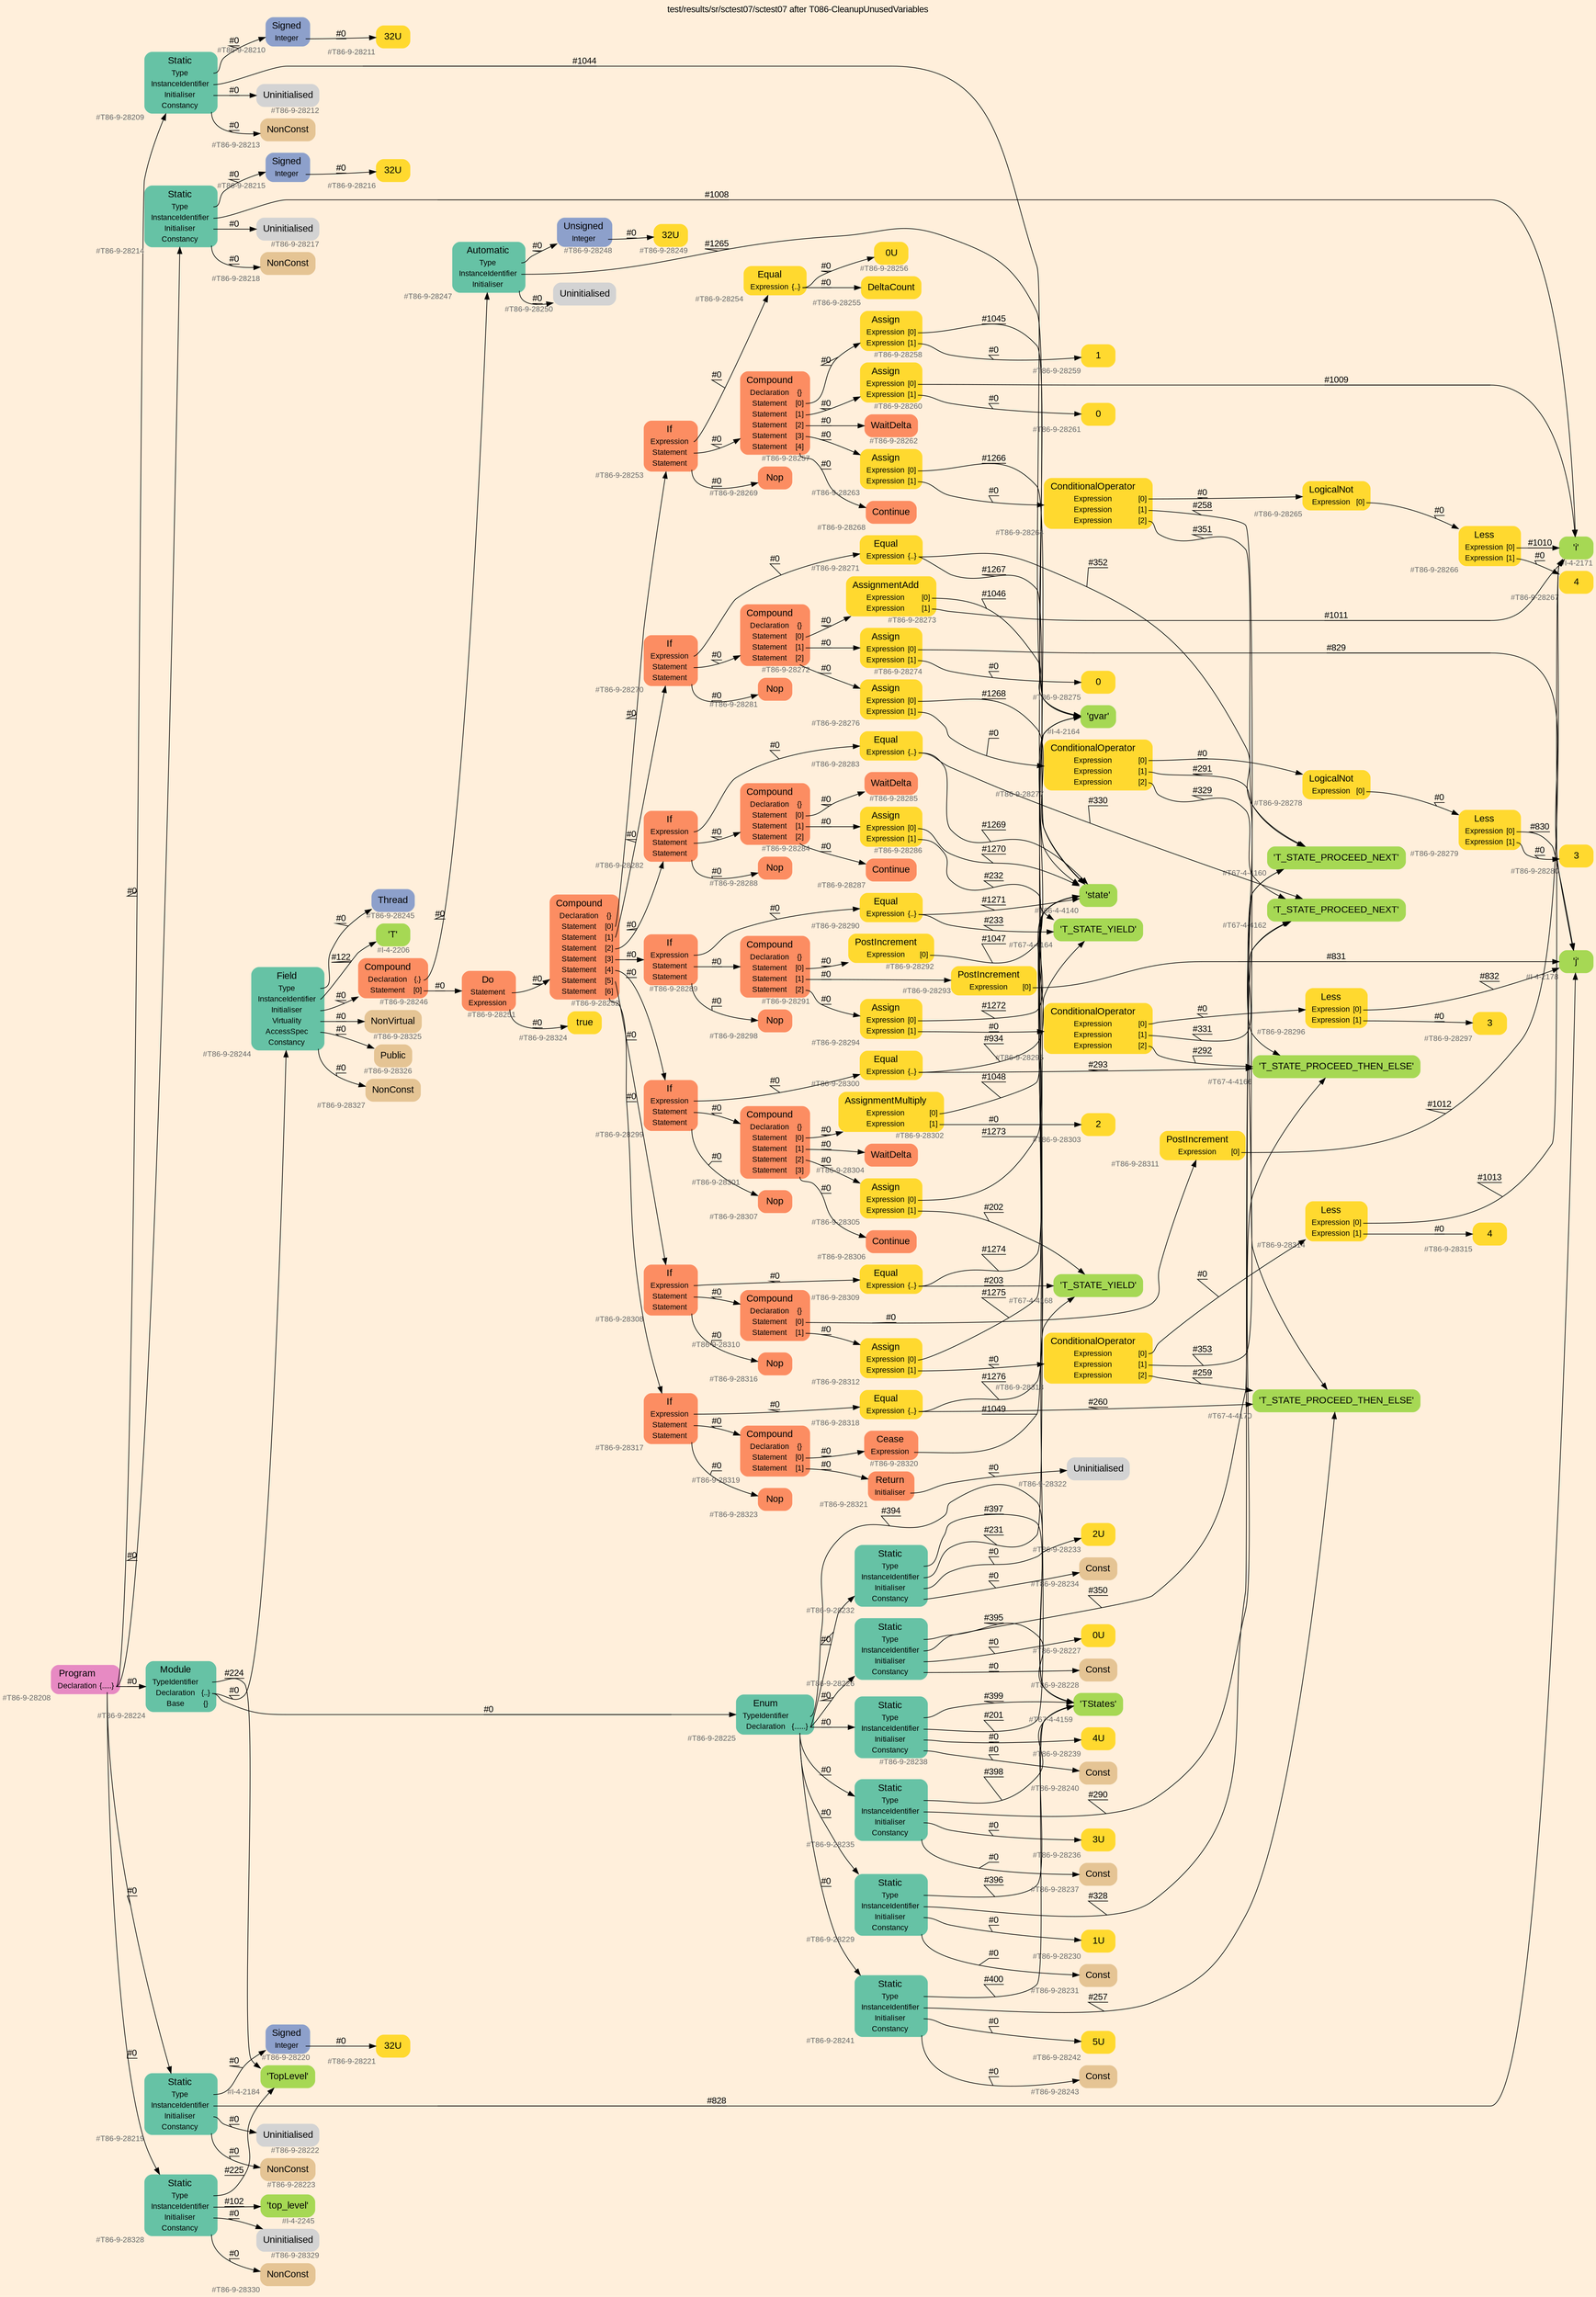 digraph "test/results/sr/sctest07/sctest07 after T086-CleanupUnusedVariables" {
label = "test/results/sr/sctest07/sctest07 after T086-CleanupUnusedVariables"
labelloc = t
graph [
    rankdir = "LR"
    ranksep = 0.3
    bgcolor = antiquewhite1
    color = black
    fontcolor = black
    fontname = "Arial"
];
node [
    fontname = "Arial"
];
edge [
    fontname = "Arial"
];

// -------------------- node figure --------------------
// -------- block #T86-9-28208 ----------
"#T86-9-28208" [
    fillcolor = "/set28/4"
    xlabel = "#T86-9-28208"
    fontsize = "12"
    fontcolor = grey40
    shape = "plaintext"
    label = <<TABLE BORDER="0" CELLBORDER="0" CELLSPACING="0">
     <TR><TD><FONT COLOR="black" POINT-SIZE="15">Program</FONT></TD></TR>
     <TR><TD><FONT COLOR="black" POINT-SIZE="12">Declaration</FONT></TD><TD PORT="port0"><FONT COLOR="black" POINT-SIZE="12">{.....}</FONT></TD></TR>
    </TABLE>>
    style = "rounded,filled"
];

// -------- block #T86-9-28209 ----------
"#T86-9-28209" [
    fillcolor = "/set28/1"
    xlabel = "#T86-9-28209"
    fontsize = "12"
    fontcolor = grey40
    shape = "plaintext"
    label = <<TABLE BORDER="0" CELLBORDER="0" CELLSPACING="0">
     <TR><TD><FONT COLOR="black" POINT-SIZE="15">Static</FONT></TD></TR>
     <TR><TD><FONT COLOR="black" POINT-SIZE="12">Type</FONT></TD><TD PORT="port0"></TD></TR>
     <TR><TD><FONT COLOR="black" POINT-SIZE="12">InstanceIdentifier</FONT></TD><TD PORT="port1"></TD></TR>
     <TR><TD><FONT COLOR="black" POINT-SIZE="12">Initialiser</FONT></TD><TD PORT="port2"></TD></TR>
     <TR><TD><FONT COLOR="black" POINT-SIZE="12">Constancy</FONT></TD><TD PORT="port3"></TD></TR>
    </TABLE>>
    style = "rounded,filled"
];

// -------- block #T86-9-28210 ----------
"#T86-9-28210" [
    fillcolor = "/set28/3"
    xlabel = "#T86-9-28210"
    fontsize = "12"
    fontcolor = grey40
    shape = "plaintext"
    label = <<TABLE BORDER="0" CELLBORDER="0" CELLSPACING="0">
     <TR><TD><FONT COLOR="black" POINT-SIZE="15">Signed</FONT></TD></TR>
     <TR><TD><FONT COLOR="black" POINT-SIZE="12">Integer</FONT></TD><TD PORT="port0"></TD></TR>
    </TABLE>>
    style = "rounded,filled"
];

// -------- block #T86-9-28211 ----------
"#T86-9-28211" [
    fillcolor = "/set28/6"
    xlabel = "#T86-9-28211"
    fontsize = "12"
    fontcolor = grey40
    shape = "plaintext"
    label = <<TABLE BORDER="0" CELLBORDER="0" CELLSPACING="0">
     <TR><TD><FONT COLOR="black" POINT-SIZE="15">32U</FONT></TD></TR>
    </TABLE>>
    style = "rounded,filled"
];

// -------- block #I-4-2164 ----------
"#I-4-2164" [
    fillcolor = "/set28/5"
    xlabel = "#I-4-2164"
    fontsize = "12"
    fontcolor = grey40
    shape = "plaintext"
    label = <<TABLE BORDER="0" CELLBORDER="0" CELLSPACING="0">
     <TR><TD><FONT COLOR="black" POINT-SIZE="15">'gvar'</FONT></TD></TR>
    </TABLE>>
    style = "rounded,filled"
];

// -------- block #T86-9-28212 ----------
"#T86-9-28212" [
    xlabel = "#T86-9-28212"
    fontsize = "12"
    fontcolor = grey40
    shape = "plaintext"
    label = <<TABLE BORDER="0" CELLBORDER="0" CELLSPACING="0">
     <TR><TD><FONT COLOR="black" POINT-SIZE="15">Uninitialised</FONT></TD></TR>
    </TABLE>>
    style = "rounded,filled"
];

// -------- block #T86-9-28213 ----------
"#T86-9-28213" [
    fillcolor = "/set28/7"
    xlabel = "#T86-9-28213"
    fontsize = "12"
    fontcolor = grey40
    shape = "plaintext"
    label = <<TABLE BORDER="0" CELLBORDER="0" CELLSPACING="0">
     <TR><TD><FONT COLOR="black" POINT-SIZE="15">NonConst</FONT></TD></TR>
    </TABLE>>
    style = "rounded,filled"
];

// -------- block #T86-9-28214 ----------
"#T86-9-28214" [
    fillcolor = "/set28/1"
    xlabel = "#T86-9-28214"
    fontsize = "12"
    fontcolor = grey40
    shape = "plaintext"
    label = <<TABLE BORDER="0" CELLBORDER="0" CELLSPACING="0">
     <TR><TD><FONT COLOR="black" POINT-SIZE="15">Static</FONT></TD></TR>
     <TR><TD><FONT COLOR="black" POINT-SIZE="12">Type</FONT></TD><TD PORT="port0"></TD></TR>
     <TR><TD><FONT COLOR="black" POINT-SIZE="12">InstanceIdentifier</FONT></TD><TD PORT="port1"></TD></TR>
     <TR><TD><FONT COLOR="black" POINT-SIZE="12">Initialiser</FONT></TD><TD PORT="port2"></TD></TR>
     <TR><TD><FONT COLOR="black" POINT-SIZE="12">Constancy</FONT></TD><TD PORT="port3"></TD></TR>
    </TABLE>>
    style = "rounded,filled"
];

// -------- block #T86-9-28215 ----------
"#T86-9-28215" [
    fillcolor = "/set28/3"
    xlabel = "#T86-9-28215"
    fontsize = "12"
    fontcolor = grey40
    shape = "plaintext"
    label = <<TABLE BORDER="0" CELLBORDER="0" CELLSPACING="0">
     <TR><TD><FONT COLOR="black" POINT-SIZE="15">Signed</FONT></TD></TR>
     <TR><TD><FONT COLOR="black" POINT-SIZE="12">Integer</FONT></TD><TD PORT="port0"></TD></TR>
    </TABLE>>
    style = "rounded,filled"
];

// -------- block #T86-9-28216 ----------
"#T86-9-28216" [
    fillcolor = "/set28/6"
    xlabel = "#T86-9-28216"
    fontsize = "12"
    fontcolor = grey40
    shape = "plaintext"
    label = <<TABLE BORDER="0" CELLBORDER="0" CELLSPACING="0">
     <TR><TD><FONT COLOR="black" POINT-SIZE="15">32U</FONT></TD></TR>
    </TABLE>>
    style = "rounded,filled"
];

// -------- block #I-4-2171 ----------
"#I-4-2171" [
    fillcolor = "/set28/5"
    xlabel = "#I-4-2171"
    fontsize = "12"
    fontcolor = grey40
    shape = "plaintext"
    label = <<TABLE BORDER="0" CELLBORDER="0" CELLSPACING="0">
     <TR><TD><FONT COLOR="black" POINT-SIZE="15">'i'</FONT></TD></TR>
    </TABLE>>
    style = "rounded,filled"
];

// -------- block #T86-9-28217 ----------
"#T86-9-28217" [
    xlabel = "#T86-9-28217"
    fontsize = "12"
    fontcolor = grey40
    shape = "plaintext"
    label = <<TABLE BORDER="0" CELLBORDER="0" CELLSPACING="0">
     <TR><TD><FONT COLOR="black" POINT-SIZE="15">Uninitialised</FONT></TD></TR>
    </TABLE>>
    style = "rounded,filled"
];

// -------- block #T86-9-28218 ----------
"#T86-9-28218" [
    fillcolor = "/set28/7"
    xlabel = "#T86-9-28218"
    fontsize = "12"
    fontcolor = grey40
    shape = "plaintext"
    label = <<TABLE BORDER="0" CELLBORDER="0" CELLSPACING="0">
     <TR><TD><FONT COLOR="black" POINT-SIZE="15">NonConst</FONT></TD></TR>
    </TABLE>>
    style = "rounded,filled"
];

// -------- block #T86-9-28219 ----------
"#T86-9-28219" [
    fillcolor = "/set28/1"
    xlabel = "#T86-9-28219"
    fontsize = "12"
    fontcolor = grey40
    shape = "plaintext"
    label = <<TABLE BORDER="0" CELLBORDER="0" CELLSPACING="0">
     <TR><TD><FONT COLOR="black" POINT-SIZE="15">Static</FONT></TD></TR>
     <TR><TD><FONT COLOR="black" POINT-SIZE="12">Type</FONT></TD><TD PORT="port0"></TD></TR>
     <TR><TD><FONT COLOR="black" POINT-SIZE="12">InstanceIdentifier</FONT></TD><TD PORT="port1"></TD></TR>
     <TR><TD><FONT COLOR="black" POINT-SIZE="12">Initialiser</FONT></TD><TD PORT="port2"></TD></TR>
     <TR><TD><FONT COLOR="black" POINT-SIZE="12">Constancy</FONT></TD><TD PORT="port3"></TD></TR>
    </TABLE>>
    style = "rounded,filled"
];

// -------- block #T86-9-28220 ----------
"#T86-9-28220" [
    fillcolor = "/set28/3"
    xlabel = "#T86-9-28220"
    fontsize = "12"
    fontcolor = grey40
    shape = "plaintext"
    label = <<TABLE BORDER="0" CELLBORDER="0" CELLSPACING="0">
     <TR><TD><FONT COLOR="black" POINT-SIZE="15">Signed</FONT></TD></TR>
     <TR><TD><FONT COLOR="black" POINT-SIZE="12">Integer</FONT></TD><TD PORT="port0"></TD></TR>
    </TABLE>>
    style = "rounded,filled"
];

// -------- block #T86-9-28221 ----------
"#T86-9-28221" [
    fillcolor = "/set28/6"
    xlabel = "#T86-9-28221"
    fontsize = "12"
    fontcolor = grey40
    shape = "plaintext"
    label = <<TABLE BORDER="0" CELLBORDER="0" CELLSPACING="0">
     <TR><TD><FONT COLOR="black" POINT-SIZE="15">32U</FONT></TD></TR>
    </TABLE>>
    style = "rounded,filled"
];

// -------- block #I-4-2178 ----------
"#I-4-2178" [
    fillcolor = "/set28/5"
    xlabel = "#I-4-2178"
    fontsize = "12"
    fontcolor = grey40
    shape = "plaintext"
    label = <<TABLE BORDER="0" CELLBORDER="0" CELLSPACING="0">
     <TR><TD><FONT COLOR="black" POINT-SIZE="15">'j'</FONT></TD></TR>
    </TABLE>>
    style = "rounded,filled"
];

// -------- block #T86-9-28222 ----------
"#T86-9-28222" [
    xlabel = "#T86-9-28222"
    fontsize = "12"
    fontcolor = grey40
    shape = "plaintext"
    label = <<TABLE BORDER="0" CELLBORDER="0" CELLSPACING="0">
     <TR><TD><FONT COLOR="black" POINT-SIZE="15">Uninitialised</FONT></TD></TR>
    </TABLE>>
    style = "rounded,filled"
];

// -------- block #T86-9-28223 ----------
"#T86-9-28223" [
    fillcolor = "/set28/7"
    xlabel = "#T86-9-28223"
    fontsize = "12"
    fontcolor = grey40
    shape = "plaintext"
    label = <<TABLE BORDER="0" CELLBORDER="0" CELLSPACING="0">
     <TR><TD><FONT COLOR="black" POINT-SIZE="15">NonConst</FONT></TD></TR>
    </TABLE>>
    style = "rounded,filled"
];

// -------- block #T86-9-28224 ----------
"#T86-9-28224" [
    fillcolor = "/set28/1"
    xlabel = "#T86-9-28224"
    fontsize = "12"
    fontcolor = grey40
    shape = "plaintext"
    label = <<TABLE BORDER="0" CELLBORDER="0" CELLSPACING="0">
     <TR><TD><FONT COLOR="black" POINT-SIZE="15">Module</FONT></TD></TR>
     <TR><TD><FONT COLOR="black" POINT-SIZE="12">TypeIdentifier</FONT></TD><TD PORT="port0"></TD></TR>
     <TR><TD><FONT COLOR="black" POINT-SIZE="12">Declaration</FONT></TD><TD PORT="port1"><FONT COLOR="black" POINT-SIZE="12">{..}</FONT></TD></TR>
     <TR><TD><FONT COLOR="black" POINT-SIZE="12">Base</FONT></TD><TD PORT="port2"><FONT COLOR="black" POINT-SIZE="12">{}</FONT></TD></TR>
    </TABLE>>
    style = "rounded,filled"
];

// -------- block #I-4-2184 ----------
"#I-4-2184" [
    fillcolor = "/set28/5"
    xlabel = "#I-4-2184"
    fontsize = "12"
    fontcolor = grey40
    shape = "plaintext"
    label = <<TABLE BORDER="0" CELLBORDER="0" CELLSPACING="0">
     <TR><TD><FONT COLOR="black" POINT-SIZE="15">'TopLevel'</FONT></TD></TR>
    </TABLE>>
    style = "rounded,filled"
];

// -------- block #T86-9-28225 ----------
"#T86-9-28225" [
    fillcolor = "/set28/1"
    xlabel = "#T86-9-28225"
    fontsize = "12"
    fontcolor = grey40
    shape = "plaintext"
    label = <<TABLE BORDER="0" CELLBORDER="0" CELLSPACING="0">
     <TR><TD><FONT COLOR="black" POINT-SIZE="15">Enum</FONT></TD></TR>
     <TR><TD><FONT COLOR="black" POINT-SIZE="12">TypeIdentifier</FONT></TD><TD PORT="port0"></TD></TR>
     <TR><TD><FONT COLOR="black" POINT-SIZE="12">Declaration</FONT></TD><TD PORT="port1"><FONT COLOR="black" POINT-SIZE="12">{......}</FONT></TD></TR>
    </TABLE>>
    style = "rounded,filled"
];

// -------- block #T67-4-4159 ----------
"#T67-4-4159" [
    fillcolor = "/set28/5"
    xlabel = "#T67-4-4159"
    fontsize = "12"
    fontcolor = grey40
    shape = "plaintext"
    label = <<TABLE BORDER="0" CELLBORDER="0" CELLSPACING="0">
     <TR><TD><FONT COLOR="black" POINT-SIZE="15">'TStates'</FONT></TD></TR>
    </TABLE>>
    style = "rounded,filled"
];

// -------- block #T86-9-28226 ----------
"#T86-9-28226" [
    fillcolor = "/set28/1"
    xlabel = "#T86-9-28226"
    fontsize = "12"
    fontcolor = grey40
    shape = "plaintext"
    label = <<TABLE BORDER="0" CELLBORDER="0" CELLSPACING="0">
     <TR><TD><FONT COLOR="black" POINT-SIZE="15">Static</FONT></TD></TR>
     <TR><TD><FONT COLOR="black" POINT-SIZE="12">Type</FONT></TD><TD PORT="port0"></TD></TR>
     <TR><TD><FONT COLOR="black" POINT-SIZE="12">InstanceIdentifier</FONT></TD><TD PORT="port1"></TD></TR>
     <TR><TD><FONT COLOR="black" POINT-SIZE="12">Initialiser</FONT></TD><TD PORT="port2"></TD></TR>
     <TR><TD><FONT COLOR="black" POINT-SIZE="12">Constancy</FONT></TD><TD PORT="port3"></TD></TR>
    </TABLE>>
    style = "rounded,filled"
];

// -------- block #T67-4-4160 ----------
"#T67-4-4160" [
    fillcolor = "/set28/5"
    xlabel = "#T67-4-4160"
    fontsize = "12"
    fontcolor = grey40
    shape = "plaintext"
    label = <<TABLE BORDER="0" CELLBORDER="0" CELLSPACING="0">
     <TR><TD><FONT COLOR="black" POINT-SIZE="15">'T_STATE_PROCEED_NEXT'</FONT></TD></TR>
    </TABLE>>
    style = "rounded,filled"
];

// -------- block #T86-9-28227 ----------
"#T86-9-28227" [
    fillcolor = "/set28/6"
    xlabel = "#T86-9-28227"
    fontsize = "12"
    fontcolor = grey40
    shape = "plaintext"
    label = <<TABLE BORDER="0" CELLBORDER="0" CELLSPACING="0">
     <TR><TD><FONT COLOR="black" POINT-SIZE="15">0U</FONT></TD></TR>
    </TABLE>>
    style = "rounded,filled"
];

// -------- block #T86-9-28228 ----------
"#T86-9-28228" [
    fillcolor = "/set28/7"
    xlabel = "#T86-9-28228"
    fontsize = "12"
    fontcolor = grey40
    shape = "plaintext"
    label = <<TABLE BORDER="0" CELLBORDER="0" CELLSPACING="0">
     <TR><TD><FONT COLOR="black" POINT-SIZE="15">Const</FONT></TD></TR>
    </TABLE>>
    style = "rounded,filled"
];

// -------- block #T86-9-28229 ----------
"#T86-9-28229" [
    fillcolor = "/set28/1"
    xlabel = "#T86-9-28229"
    fontsize = "12"
    fontcolor = grey40
    shape = "plaintext"
    label = <<TABLE BORDER="0" CELLBORDER="0" CELLSPACING="0">
     <TR><TD><FONT COLOR="black" POINT-SIZE="15">Static</FONT></TD></TR>
     <TR><TD><FONT COLOR="black" POINT-SIZE="12">Type</FONT></TD><TD PORT="port0"></TD></TR>
     <TR><TD><FONT COLOR="black" POINT-SIZE="12">InstanceIdentifier</FONT></TD><TD PORT="port1"></TD></TR>
     <TR><TD><FONT COLOR="black" POINT-SIZE="12">Initialiser</FONT></TD><TD PORT="port2"></TD></TR>
     <TR><TD><FONT COLOR="black" POINT-SIZE="12">Constancy</FONT></TD><TD PORT="port3"></TD></TR>
    </TABLE>>
    style = "rounded,filled"
];

// -------- block #T67-4-4162 ----------
"#T67-4-4162" [
    fillcolor = "/set28/5"
    xlabel = "#T67-4-4162"
    fontsize = "12"
    fontcolor = grey40
    shape = "plaintext"
    label = <<TABLE BORDER="0" CELLBORDER="0" CELLSPACING="0">
     <TR><TD><FONT COLOR="black" POINT-SIZE="15">'T_STATE_PROCEED_NEXT'</FONT></TD></TR>
    </TABLE>>
    style = "rounded,filled"
];

// -------- block #T86-9-28230 ----------
"#T86-9-28230" [
    fillcolor = "/set28/6"
    xlabel = "#T86-9-28230"
    fontsize = "12"
    fontcolor = grey40
    shape = "plaintext"
    label = <<TABLE BORDER="0" CELLBORDER="0" CELLSPACING="0">
     <TR><TD><FONT COLOR="black" POINT-SIZE="15">1U</FONT></TD></TR>
    </TABLE>>
    style = "rounded,filled"
];

// -------- block #T86-9-28231 ----------
"#T86-9-28231" [
    fillcolor = "/set28/7"
    xlabel = "#T86-9-28231"
    fontsize = "12"
    fontcolor = grey40
    shape = "plaintext"
    label = <<TABLE BORDER="0" CELLBORDER="0" CELLSPACING="0">
     <TR><TD><FONT COLOR="black" POINT-SIZE="15">Const</FONT></TD></TR>
    </TABLE>>
    style = "rounded,filled"
];

// -------- block #T86-9-28232 ----------
"#T86-9-28232" [
    fillcolor = "/set28/1"
    xlabel = "#T86-9-28232"
    fontsize = "12"
    fontcolor = grey40
    shape = "plaintext"
    label = <<TABLE BORDER="0" CELLBORDER="0" CELLSPACING="0">
     <TR><TD><FONT COLOR="black" POINT-SIZE="15">Static</FONT></TD></TR>
     <TR><TD><FONT COLOR="black" POINT-SIZE="12">Type</FONT></TD><TD PORT="port0"></TD></TR>
     <TR><TD><FONT COLOR="black" POINT-SIZE="12">InstanceIdentifier</FONT></TD><TD PORT="port1"></TD></TR>
     <TR><TD><FONT COLOR="black" POINT-SIZE="12">Initialiser</FONT></TD><TD PORT="port2"></TD></TR>
     <TR><TD><FONT COLOR="black" POINT-SIZE="12">Constancy</FONT></TD><TD PORT="port3"></TD></TR>
    </TABLE>>
    style = "rounded,filled"
];

// -------- block #T67-4-4164 ----------
"#T67-4-4164" [
    fillcolor = "/set28/5"
    xlabel = "#T67-4-4164"
    fontsize = "12"
    fontcolor = grey40
    shape = "plaintext"
    label = <<TABLE BORDER="0" CELLBORDER="0" CELLSPACING="0">
     <TR><TD><FONT COLOR="black" POINT-SIZE="15">'T_STATE_YIELD'</FONT></TD></TR>
    </TABLE>>
    style = "rounded,filled"
];

// -------- block #T86-9-28233 ----------
"#T86-9-28233" [
    fillcolor = "/set28/6"
    xlabel = "#T86-9-28233"
    fontsize = "12"
    fontcolor = grey40
    shape = "plaintext"
    label = <<TABLE BORDER="0" CELLBORDER="0" CELLSPACING="0">
     <TR><TD><FONT COLOR="black" POINT-SIZE="15">2U</FONT></TD></TR>
    </TABLE>>
    style = "rounded,filled"
];

// -------- block #T86-9-28234 ----------
"#T86-9-28234" [
    fillcolor = "/set28/7"
    xlabel = "#T86-9-28234"
    fontsize = "12"
    fontcolor = grey40
    shape = "plaintext"
    label = <<TABLE BORDER="0" CELLBORDER="0" CELLSPACING="0">
     <TR><TD><FONT COLOR="black" POINT-SIZE="15">Const</FONT></TD></TR>
    </TABLE>>
    style = "rounded,filled"
];

// -------- block #T86-9-28235 ----------
"#T86-9-28235" [
    fillcolor = "/set28/1"
    xlabel = "#T86-9-28235"
    fontsize = "12"
    fontcolor = grey40
    shape = "plaintext"
    label = <<TABLE BORDER="0" CELLBORDER="0" CELLSPACING="0">
     <TR><TD><FONT COLOR="black" POINT-SIZE="15">Static</FONT></TD></TR>
     <TR><TD><FONT COLOR="black" POINT-SIZE="12">Type</FONT></TD><TD PORT="port0"></TD></TR>
     <TR><TD><FONT COLOR="black" POINT-SIZE="12">InstanceIdentifier</FONT></TD><TD PORT="port1"></TD></TR>
     <TR><TD><FONT COLOR="black" POINT-SIZE="12">Initialiser</FONT></TD><TD PORT="port2"></TD></TR>
     <TR><TD><FONT COLOR="black" POINT-SIZE="12">Constancy</FONT></TD><TD PORT="port3"></TD></TR>
    </TABLE>>
    style = "rounded,filled"
];

// -------- block #T67-4-4166 ----------
"#T67-4-4166" [
    fillcolor = "/set28/5"
    xlabel = "#T67-4-4166"
    fontsize = "12"
    fontcolor = grey40
    shape = "plaintext"
    label = <<TABLE BORDER="0" CELLBORDER="0" CELLSPACING="0">
     <TR><TD><FONT COLOR="black" POINT-SIZE="15">'T_STATE_PROCEED_THEN_ELSE'</FONT></TD></TR>
    </TABLE>>
    style = "rounded,filled"
];

// -------- block #T86-9-28236 ----------
"#T86-9-28236" [
    fillcolor = "/set28/6"
    xlabel = "#T86-9-28236"
    fontsize = "12"
    fontcolor = grey40
    shape = "plaintext"
    label = <<TABLE BORDER="0" CELLBORDER="0" CELLSPACING="0">
     <TR><TD><FONT COLOR="black" POINT-SIZE="15">3U</FONT></TD></TR>
    </TABLE>>
    style = "rounded,filled"
];

// -------- block #T86-9-28237 ----------
"#T86-9-28237" [
    fillcolor = "/set28/7"
    xlabel = "#T86-9-28237"
    fontsize = "12"
    fontcolor = grey40
    shape = "plaintext"
    label = <<TABLE BORDER="0" CELLBORDER="0" CELLSPACING="0">
     <TR><TD><FONT COLOR="black" POINT-SIZE="15">Const</FONT></TD></TR>
    </TABLE>>
    style = "rounded,filled"
];

// -------- block #T86-9-28238 ----------
"#T86-9-28238" [
    fillcolor = "/set28/1"
    xlabel = "#T86-9-28238"
    fontsize = "12"
    fontcolor = grey40
    shape = "plaintext"
    label = <<TABLE BORDER="0" CELLBORDER="0" CELLSPACING="0">
     <TR><TD><FONT COLOR="black" POINT-SIZE="15">Static</FONT></TD></TR>
     <TR><TD><FONT COLOR="black" POINT-SIZE="12">Type</FONT></TD><TD PORT="port0"></TD></TR>
     <TR><TD><FONT COLOR="black" POINT-SIZE="12">InstanceIdentifier</FONT></TD><TD PORT="port1"></TD></TR>
     <TR><TD><FONT COLOR="black" POINT-SIZE="12">Initialiser</FONT></TD><TD PORT="port2"></TD></TR>
     <TR><TD><FONT COLOR="black" POINT-SIZE="12">Constancy</FONT></TD><TD PORT="port3"></TD></TR>
    </TABLE>>
    style = "rounded,filled"
];

// -------- block #T67-4-4168 ----------
"#T67-4-4168" [
    fillcolor = "/set28/5"
    xlabel = "#T67-4-4168"
    fontsize = "12"
    fontcolor = grey40
    shape = "plaintext"
    label = <<TABLE BORDER="0" CELLBORDER="0" CELLSPACING="0">
     <TR><TD><FONT COLOR="black" POINT-SIZE="15">'T_STATE_YIELD'</FONT></TD></TR>
    </TABLE>>
    style = "rounded,filled"
];

// -------- block #T86-9-28239 ----------
"#T86-9-28239" [
    fillcolor = "/set28/6"
    xlabel = "#T86-9-28239"
    fontsize = "12"
    fontcolor = grey40
    shape = "plaintext"
    label = <<TABLE BORDER="0" CELLBORDER="0" CELLSPACING="0">
     <TR><TD><FONT COLOR="black" POINT-SIZE="15">4U</FONT></TD></TR>
    </TABLE>>
    style = "rounded,filled"
];

// -------- block #T86-9-28240 ----------
"#T86-9-28240" [
    fillcolor = "/set28/7"
    xlabel = "#T86-9-28240"
    fontsize = "12"
    fontcolor = grey40
    shape = "plaintext"
    label = <<TABLE BORDER="0" CELLBORDER="0" CELLSPACING="0">
     <TR><TD><FONT COLOR="black" POINT-SIZE="15">Const</FONT></TD></TR>
    </TABLE>>
    style = "rounded,filled"
];

// -------- block #T86-9-28241 ----------
"#T86-9-28241" [
    fillcolor = "/set28/1"
    xlabel = "#T86-9-28241"
    fontsize = "12"
    fontcolor = grey40
    shape = "plaintext"
    label = <<TABLE BORDER="0" CELLBORDER="0" CELLSPACING="0">
     <TR><TD><FONT COLOR="black" POINT-SIZE="15">Static</FONT></TD></TR>
     <TR><TD><FONT COLOR="black" POINT-SIZE="12">Type</FONT></TD><TD PORT="port0"></TD></TR>
     <TR><TD><FONT COLOR="black" POINT-SIZE="12">InstanceIdentifier</FONT></TD><TD PORT="port1"></TD></TR>
     <TR><TD><FONT COLOR="black" POINT-SIZE="12">Initialiser</FONT></TD><TD PORT="port2"></TD></TR>
     <TR><TD><FONT COLOR="black" POINT-SIZE="12">Constancy</FONT></TD><TD PORT="port3"></TD></TR>
    </TABLE>>
    style = "rounded,filled"
];

// -------- block #T67-4-4170 ----------
"#T67-4-4170" [
    fillcolor = "/set28/5"
    xlabel = "#T67-4-4170"
    fontsize = "12"
    fontcolor = grey40
    shape = "plaintext"
    label = <<TABLE BORDER="0" CELLBORDER="0" CELLSPACING="0">
     <TR><TD><FONT COLOR="black" POINT-SIZE="15">'T_STATE_PROCEED_THEN_ELSE'</FONT></TD></TR>
    </TABLE>>
    style = "rounded,filled"
];

// -------- block #T86-9-28242 ----------
"#T86-9-28242" [
    fillcolor = "/set28/6"
    xlabel = "#T86-9-28242"
    fontsize = "12"
    fontcolor = grey40
    shape = "plaintext"
    label = <<TABLE BORDER="0" CELLBORDER="0" CELLSPACING="0">
     <TR><TD><FONT COLOR="black" POINT-SIZE="15">5U</FONT></TD></TR>
    </TABLE>>
    style = "rounded,filled"
];

// -------- block #T86-9-28243 ----------
"#T86-9-28243" [
    fillcolor = "/set28/7"
    xlabel = "#T86-9-28243"
    fontsize = "12"
    fontcolor = grey40
    shape = "plaintext"
    label = <<TABLE BORDER="0" CELLBORDER="0" CELLSPACING="0">
     <TR><TD><FONT COLOR="black" POINT-SIZE="15">Const</FONT></TD></TR>
    </TABLE>>
    style = "rounded,filled"
];

// -------- block #T86-9-28244 ----------
"#T86-9-28244" [
    fillcolor = "/set28/1"
    xlabel = "#T86-9-28244"
    fontsize = "12"
    fontcolor = grey40
    shape = "plaintext"
    label = <<TABLE BORDER="0" CELLBORDER="0" CELLSPACING="0">
     <TR><TD><FONT COLOR="black" POINT-SIZE="15">Field</FONT></TD></TR>
     <TR><TD><FONT COLOR="black" POINT-SIZE="12">Type</FONT></TD><TD PORT="port0"></TD></TR>
     <TR><TD><FONT COLOR="black" POINT-SIZE="12">InstanceIdentifier</FONT></TD><TD PORT="port1"></TD></TR>
     <TR><TD><FONT COLOR="black" POINT-SIZE="12">Initialiser</FONT></TD><TD PORT="port2"></TD></TR>
     <TR><TD><FONT COLOR="black" POINT-SIZE="12">Virtuality</FONT></TD><TD PORT="port3"></TD></TR>
     <TR><TD><FONT COLOR="black" POINT-SIZE="12">AccessSpec</FONT></TD><TD PORT="port4"></TD></TR>
     <TR><TD><FONT COLOR="black" POINT-SIZE="12">Constancy</FONT></TD><TD PORT="port5"></TD></TR>
    </TABLE>>
    style = "rounded,filled"
];

// -------- block #T86-9-28245 ----------
"#T86-9-28245" [
    fillcolor = "/set28/3"
    xlabel = "#T86-9-28245"
    fontsize = "12"
    fontcolor = grey40
    shape = "plaintext"
    label = <<TABLE BORDER="0" CELLBORDER="0" CELLSPACING="0">
     <TR><TD><FONT COLOR="black" POINT-SIZE="15">Thread</FONT></TD></TR>
    </TABLE>>
    style = "rounded,filled"
];

// -------- block #I-4-2206 ----------
"#I-4-2206" [
    fillcolor = "/set28/5"
    xlabel = "#I-4-2206"
    fontsize = "12"
    fontcolor = grey40
    shape = "plaintext"
    label = <<TABLE BORDER="0" CELLBORDER="0" CELLSPACING="0">
     <TR><TD><FONT COLOR="black" POINT-SIZE="15">'T'</FONT></TD></TR>
    </TABLE>>
    style = "rounded,filled"
];

// -------- block #T86-9-28246 ----------
"#T86-9-28246" [
    fillcolor = "/set28/2"
    xlabel = "#T86-9-28246"
    fontsize = "12"
    fontcolor = grey40
    shape = "plaintext"
    label = <<TABLE BORDER="0" CELLBORDER="0" CELLSPACING="0">
     <TR><TD><FONT COLOR="black" POINT-SIZE="15">Compound</FONT></TD></TR>
     <TR><TD><FONT COLOR="black" POINT-SIZE="12">Declaration</FONT></TD><TD PORT="port0"><FONT COLOR="black" POINT-SIZE="12">{.}</FONT></TD></TR>
     <TR><TD><FONT COLOR="black" POINT-SIZE="12">Statement</FONT></TD><TD PORT="port1"><FONT COLOR="black" POINT-SIZE="12">[0]</FONT></TD></TR>
    </TABLE>>
    style = "rounded,filled"
];

// -------- block #T86-9-28247 ----------
"#T86-9-28247" [
    fillcolor = "/set28/1"
    xlabel = "#T86-9-28247"
    fontsize = "12"
    fontcolor = grey40
    shape = "plaintext"
    label = <<TABLE BORDER="0" CELLBORDER="0" CELLSPACING="0">
     <TR><TD><FONT COLOR="black" POINT-SIZE="15">Automatic</FONT></TD></TR>
     <TR><TD><FONT COLOR="black" POINT-SIZE="12">Type</FONT></TD><TD PORT="port0"></TD></TR>
     <TR><TD><FONT COLOR="black" POINT-SIZE="12">InstanceIdentifier</FONT></TD><TD PORT="port1"></TD></TR>
     <TR><TD><FONT COLOR="black" POINT-SIZE="12">Initialiser</FONT></TD><TD PORT="port2"></TD></TR>
    </TABLE>>
    style = "rounded,filled"
];

// -------- block #T86-9-28248 ----------
"#T86-9-28248" [
    fillcolor = "/set28/3"
    xlabel = "#T86-9-28248"
    fontsize = "12"
    fontcolor = grey40
    shape = "plaintext"
    label = <<TABLE BORDER="0" CELLBORDER="0" CELLSPACING="0">
     <TR><TD><FONT COLOR="black" POINT-SIZE="15">Unsigned</FONT></TD></TR>
     <TR><TD><FONT COLOR="black" POINT-SIZE="12">Integer</FONT></TD><TD PORT="port0"></TD></TR>
    </TABLE>>
    style = "rounded,filled"
];

// -------- block #T86-9-28249 ----------
"#T86-9-28249" [
    fillcolor = "/set28/6"
    xlabel = "#T86-9-28249"
    fontsize = "12"
    fontcolor = grey40
    shape = "plaintext"
    label = <<TABLE BORDER="0" CELLBORDER="0" CELLSPACING="0">
     <TR><TD><FONT COLOR="black" POINT-SIZE="15">32U</FONT></TD></TR>
    </TABLE>>
    style = "rounded,filled"
];

// -------- block #T66-4-4140 ----------
"#T66-4-4140" [
    fillcolor = "/set28/5"
    xlabel = "#T66-4-4140"
    fontsize = "12"
    fontcolor = grey40
    shape = "plaintext"
    label = <<TABLE BORDER="0" CELLBORDER="0" CELLSPACING="0">
     <TR><TD><FONT COLOR="black" POINT-SIZE="15">'state'</FONT></TD></TR>
    </TABLE>>
    style = "rounded,filled"
];

// -------- block #T86-9-28250 ----------
"#T86-9-28250" [
    xlabel = "#T86-9-28250"
    fontsize = "12"
    fontcolor = grey40
    shape = "plaintext"
    label = <<TABLE BORDER="0" CELLBORDER="0" CELLSPACING="0">
     <TR><TD><FONT COLOR="black" POINT-SIZE="15">Uninitialised</FONT></TD></TR>
    </TABLE>>
    style = "rounded,filled"
];

// -------- block #T86-9-28251 ----------
"#T86-9-28251" [
    fillcolor = "/set28/2"
    xlabel = "#T86-9-28251"
    fontsize = "12"
    fontcolor = grey40
    shape = "plaintext"
    label = <<TABLE BORDER="0" CELLBORDER="0" CELLSPACING="0">
     <TR><TD><FONT COLOR="black" POINT-SIZE="15">Do</FONT></TD></TR>
     <TR><TD><FONT COLOR="black" POINT-SIZE="12">Statement</FONT></TD><TD PORT="port0"></TD></TR>
     <TR><TD><FONT COLOR="black" POINT-SIZE="12">Expression</FONT></TD><TD PORT="port1"></TD></TR>
    </TABLE>>
    style = "rounded,filled"
];

// -------- block #T86-9-28252 ----------
"#T86-9-28252" [
    fillcolor = "/set28/2"
    xlabel = "#T86-9-28252"
    fontsize = "12"
    fontcolor = grey40
    shape = "plaintext"
    label = <<TABLE BORDER="0" CELLBORDER="0" CELLSPACING="0">
     <TR><TD><FONT COLOR="black" POINT-SIZE="15">Compound</FONT></TD></TR>
     <TR><TD><FONT COLOR="black" POINT-SIZE="12">Declaration</FONT></TD><TD PORT="port0"><FONT COLOR="black" POINT-SIZE="12">{}</FONT></TD></TR>
     <TR><TD><FONT COLOR="black" POINT-SIZE="12">Statement</FONT></TD><TD PORT="port1"><FONT COLOR="black" POINT-SIZE="12">[0]</FONT></TD></TR>
     <TR><TD><FONT COLOR="black" POINT-SIZE="12">Statement</FONT></TD><TD PORT="port2"><FONT COLOR="black" POINT-SIZE="12">[1]</FONT></TD></TR>
     <TR><TD><FONT COLOR="black" POINT-SIZE="12">Statement</FONT></TD><TD PORT="port3"><FONT COLOR="black" POINT-SIZE="12">[2]</FONT></TD></TR>
     <TR><TD><FONT COLOR="black" POINT-SIZE="12">Statement</FONT></TD><TD PORT="port4"><FONT COLOR="black" POINT-SIZE="12">[3]</FONT></TD></TR>
     <TR><TD><FONT COLOR="black" POINT-SIZE="12">Statement</FONT></TD><TD PORT="port5"><FONT COLOR="black" POINT-SIZE="12">[4]</FONT></TD></TR>
     <TR><TD><FONT COLOR="black" POINT-SIZE="12">Statement</FONT></TD><TD PORT="port6"><FONT COLOR="black" POINT-SIZE="12">[5]</FONT></TD></TR>
     <TR><TD><FONT COLOR="black" POINT-SIZE="12">Statement</FONT></TD><TD PORT="port7"><FONT COLOR="black" POINT-SIZE="12">[6]</FONT></TD></TR>
    </TABLE>>
    style = "rounded,filled"
];

// -------- block #T86-9-28253 ----------
"#T86-9-28253" [
    fillcolor = "/set28/2"
    xlabel = "#T86-9-28253"
    fontsize = "12"
    fontcolor = grey40
    shape = "plaintext"
    label = <<TABLE BORDER="0" CELLBORDER="0" CELLSPACING="0">
     <TR><TD><FONT COLOR="black" POINT-SIZE="15">If</FONT></TD></TR>
     <TR><TD><FONT COLOR="black" POINT-SIZE="12">Expression</FONT></TD><TD PORT="port0"></TD></TR>
     <TR><TD><FONT COLOR="black" POINT-SIZE="12">Statement</FONT></TD><TD PORT="port1"></TD></TR>
     <TR><TD><FONT COLOR="black" POINT-SIZE="12">Statement</FONT></TD><TD PORT="port2"></TD></TR>
    </TABLE>>
    style = "rounded,filled"
];

// -------- block #T86-9-28254 ----------
"#T86-9-28254" [
    fillcolor = "/set28/6"
    xlabel = "#T86-9-28254"
    fontsize = "12"
    fontcolor = grey40
    shape = "plaintext"
    label = <<TABLE BORDER="0" CELLBORDER="0" CELLSPACING="0">
     <TR><TD><FONT COLOR="black" POINT-SIZE="15">Equal</FONT></TD></TR>
     <TR><TD><FONT COLOR="black" POINT-SIZE="12">Expression</FONT></TD><TD PORT="port0"><FONT COLOR="black" POINT-SIZE="12">{..}</FONT></TD></TR>
    </TABLE>>
    style = "rounded,filled"
];

// -------- block #T86-9-28255 ----------
"#T86-9-28255" [
    fillcolor = "/set28/6"
    xlabel = "#T86-9-28255"
    fontsize = "12"
    fontcolor = grey40
    shape = "plaintext"
    label = <<TABLE BORDER="0" CELLBORDER="0" CELLSPACING="0">
     <TR><TD><FONT COLOR="black" POINT-SIZE="15">DeltaCount</FONT></TD></TR>
    </TABLE>>
    style = "rounded,filled"
];

// -------- block #T86-9-28256 ----------
"#T86-9-28256" [
    fillcolor = "/set28/6"
    xlabel = "#T86-9-28256"
    fontsize = "12"
    fontcolor = grey40
    shape = "plaintext"
    label = <<TABLE BORDER="0" CELLBORDER="0" CELLSPACING="0">
     <TR><TD><FONT COLOR="black" POINT-SIZE="15">0U</FONT></TD></TR>
    </TABLE>>
    style = "rounded,filled"
];

// -------- block #T86-9-28257 ----------
"#T86-9-28257" [
    fillcolor = "/set28/2"
    xlabel = "#T86-9-28257"
    fontsize = "12"
    fontcolor = grey40
    shape = "plaintext"
    label = <<TABLE BORDER="0" CELLBORDER="0" CELLSPACING="0">
     <TR><TD><FONT COLOR="black" POINT-SIZE="15">Compound</FONT></TD></TR>
     <TR><TD><FONT COLOR="black" POINT-SIZE="12">Declaration</FONT></TD><TD PORT="port0"><FONT COLOR="black" POINT-SIZE="12">{}</FONT></TD></TR>
     <TR><TD><FONT COLOR="black" POINT-SIZE="12">Statement</FONT></TD><TD PORT="port1"><FONT COLOR="black" POINT-SIZE="12">[0]</FONT></TD></TR>
     <TR><TD><FONT COLOR="black" POINT-SIZE="12">Statement</FONT></TD><TD PORT="port2"><FONT COLOR="black" POINT-SIZE="12">[1]</FONT></TD></TR>
     <TR><TD><FONT COLOR="black" POINT-SIZE="12">Statement</FONT></TD><TD PORT="port3"><FONT COLOR="black" POINT-SIZE="12">[2]</FONT></TD></TR>
     <TR><TD><FONT COLOR="black" POINT-SIZE="12">Statement</FONT></TD><TD PORT="port4"><FONT COLOR="black" POINT-SIZE="12">[3]</FONT></TD></TR>
     <TR><TD><FONT COLOR="black" POINT-SIZE="12">Statement</FONT></TD><TD PORT="port5"><FONT COLOR="black" POINT-SIZE="12">[4]</FONT></TD></TR>
    </TABLE>>
    style = "rounded,filled"
];

// -------- block #T86-9-28258 ----------
"#T86-9-28258" [
    fillcolor = "/set28/6"
    xlabel = "#T86-9-28258"
    fontsize = "12"
    fontcolor = grey40
    shape = "plaintext"
    label = <<TABLE BORDER="0" CELLBORDER="0" CELLSPACING="0">
     <TR><TD><FONT COLOR="black" POINT-SIZE="15">Assign</FONT></TD></TR>
     <TR><TD><FONT COLOR="black" POINT-SIZE="12">Expression</FONT></TD><TD PORT="port0"><FONT COLOR="black" POINT-SIZE="12">[0]</FONT></TD></TR>
     <TR><TD><FONT COLOR="black" POINT-SIZE="12">Expression</FONT></TD><TD PORT="port1"><FONT COLOR="black" POINT-SIZE="12">[1]</FONT></TD></TR>
    </TABLE>>
    style = "rounded,filled"
];

// -------- block #T86-9-28259 ----------
"#T86-9-28259" [
    fillcolor = "/set28/6"
    xlabel = "#T86-9-28259"
    fontsize = "12"
    fontcolor = grey40
    shape = "plaintext"
    label = <<TABLE BORDER="0" CELLBORDER="0" CELLSPACING="0">
     <TR><TD><FONT COLOR="black" POINT-SIZE="15">1</FONT></TD></TR>
    </TABLE>>
    style = "rounded,filled"
];

// -------- block #T86-9-28260 ----------
"#T86-9-28260" [
    fillcolor = "/set28/6"
    xlabel = "#T86-9-28260"
    fontsize = "12"
    fontcolor = grey40
    shape = "plaintext"
    label = <<TABLE BORDER="0" CELLBORDER="0" CELLSPACING="0">
     <TR><TD><FONT COLOR="black" POINT-SIZE="15">Assign</FONT></TD></TR>
     <TR><TD><FONT COLOR="black" POINT-SIZE="12">Expression</FONT></TD><TD PORT="port0"><FONT COLOR="black" POINT-SIZE="12">[0]</FONT></TD></TR>
     <TR><TD><FONT COLOR="black" POINT-SIZE="12">Expression</FONT></TD><TD PORT="port1"><FONT COLOR="black" POINT-SIZE="12">[1]</FONT></TD></TR>
    </TABLE>>
    style = "rounded,filled"
];

// -------- block #T86-9-28261 ----------
"#T86-9-28261" [
    fillcolor = "/set28/6"
    xlabel = "#T86-9-28261"
    fontsize = "12"
    fontcolor = grey40
    shape = "plaintext"
    label = <<TABLE BORDER="0" CELLBORDER="0" CELLSPACING="0">
     <TR><TD><FONT COLOR="black" POINT-SIZE="15">0</FONT></TD></TR>
    </TABLE>>
    style = "rounded,filled"
];

// -------- block #T86-9-28262 ----------
"#T86-9-28262" [
    fillcolor = "/set28/2"
    xlabel = "#T86-9-28262"
    fontsize = "12"
    fontcolor = grey40
    shape = "plaintext"
    label = <<TABLE BORDER="0" CELLBORDER="0" CELLSPACING="0">
     <TR><TD><FONT COLOR="black" POINT-SIZE="15">WaitDelta</FONT></TD></TR>
    </TABLE>>
    style = "rounded,filled"
];

// -------- block #T86-9-28263 ----------
"#T86-9-28263" [
    fillcolor = "/set28/6"
    xlabel = "#T86-9-28263"
    fontsize = "12"
    fontcolor = grey40
    shape = "plaintext"
    label = <<TABLE BORDER="0" CELLBORDER="0" CELLSPACING="0">
     <TR><TD><FONT COLOR="black" POINT-SIZE="15">Assign</FONT></TD></TR>
     <TR><TD><FONT COLOR="black" POINT-SIZE="12">Expression</FONT></TD><TD PORT="port0"><FONT COLOR="black" POINT-SIZE="12">[0]</FONT></TD></TR>
     <TR><TD><FONT COLOR="black" POINT-SIZE="12">Expression</FONT></TD><TD PORT="port1"><FONT COLOR="black" POINT-SIZE="12">[1]</FONT></TD></TR>
    </TABLE>>
    style = "rounded,filled"
];

// -------- block #T86-9-28264 ----------
"#T86-9-28264" [
    fillcolor = "/set28/6"
    xlabel = "#T86-9-28264"
    fontsize = "12"
    fontcolor = grey40
    shape = "plaintext"
    label = <<TABLE BORDER="0" CELLBORDER="0" CELLSPACING="0">
     <TR><TD><FONT COLOR="black" POINT-SIZE="15">ConditionalOperator</FONT></TD></TR>
     <TR><TD><FONT COLOR="black" POINT-SIZE="12">Expression</FONT></TD><TD PORT="port0"><FONT COLOR="black" POINT-SIZE="12">[0]</FONT></TD></TR>
     <TR><TD><FONT COLOR="black" POINT-SIZE="12">Expression</FONT></TD><TD PORT="port1"><FONT COLOR="black" POINT-SIZE="12">[1]</FONT></TD></TR>
     <TR><TD><FONT COLOR="black" POINT-SIZE="12">Expression</FONT></TD><TD PORT="port2"><FONT COLOR="black" POINT-SIZE="12">[2]</FONT></TD></TR>
    </TABLE>>
    style = "rounded,filled"
];

// -------- block #T86-9-28265 ----------
"#T86-9-28265" [
    fillcolor = "/set28/6"
    xlabel = "#T86-9-28265"
    fontsize = "12"
    fontcolor = grey40
    shape = "plaintext"
    label = <<TABLE BORDER="0" CELLBORDER="0" CELLSPACING="0">
     <TR><TD><FONT COLOR="black" POINT-SIZE="15">LogicalNot</FONT></TD></TR>
     <TR><TD><FONT COLOR="black" POINT-SIZE="12">Expression</FONT></TD><TD PORT="port0"><FONT COLOR="black" POINT-SIZE="12">[0]</FONT></TD></TR>
    </TABLE>>
    style = "rounded,filled"
];

// -------- block #T86-9-28266 ----------
"#T86-9-28266" [
    fillcolor = "/set28/6"
    xlabel = "#T86-9-28266"
    fontsize = "12"
    fontcolor = grey40
    shape = "plaintext"
    label = <<TABLE BORDER="0" CELLBORDER="0" CELLSPACING="0">
     <TR><TD><FONT COLOR="black" POINT-SIZE="15">Less</FONT></TD></TR>
     <TR><TD><FONT COLOR="black" POINT-SIZE="12">Expression</FONT></TD><TD PORT="port0"><FONT COLOR="black" POINT-SIZE="12">[0]</FONT></TD></TR>
     <TR><TD><FONT COLOR="black" POINT-SIZE="12">Expression</FONT></TD><TD PORT="port1"><FONT COLOR="black" POINT-SIZE="12">[1]</FONT></TD></TR>
    </TABLE>>
    style = "rounded,filled"
];

// -------- block #T86-9-28267 ----------
"#T86-9-28267" [
    fillcolor = "/set28/6"
    xlabel = "#T86-9-28267"
    fontsize = "12"
    fontcolor = grey40
    shape = "plaintext"
    label = <<TABLE BORDER="0" CELLBORDER="0" CELLSPACING="0">
     <TR><TD><FONT COLOR="black" POINT-SIZE="15">4</FONT></TD></TR>
    </TABLE>>
    style = "rounded,filled"
];

// -------- block #T86-9-28268 ----------
"#T86-9-28268" [
    fillcolor = "/set28/2"
    xlabel = "#T86-9-28268"
    fontsize = "12"
    fontcolor = grey40
    shape = "plaintext"
    label = <<TABLE BORDER="0" CELLBORDER="0" CELLSPACING="0">
     <TR><TD><FONT COLOR="black" POINT-SIZE="15">Continue</FONT></TD></TR>
    </TABLE>>
    style = "rounded,filled"
];

// -------- block #T86-9-28269 ----------
"#T86-9-28269" [
    fillcolor = "/set28/2"
    xlabel = "#T86-9-28269"
    fontsize = "12"
    fontcolor = grey40
    shape = "plaintext"
    label = <<TABLE BORDER="0" CELLBORDER="0" CELLSPACING="0">
     <TR><TD><FONT COLOR="black" POINT-SIZE="15">Nop</FONT></TD></TR>
    </TABLE>>
    style = "rounded,filled"
];

// -------- block #T86-9-28270 ----------
"#T86-9-28270" [
    fillcolor = "/set28/2"
    xlabel = "#T86-9-28270"
    fontsize = "12"
    fontcolor = grey40
    shape = "plaintext"
    label = <<TABLE BORDER="0" CELLBORDER="0" CELLSPACING="0">
     <TR><TD><FONT COLOR="black" POINT-SIZE="15">If</FONT></TD></TR>
     <TR><TD><FONT COLOR="black" POINT-SIZE="12">Expression</FONT></TD><TD PORT="port0"></TD></TR>
     <TR><TD><FONT COLOR="black" POINT-SIZE="12">Statement</FONT></TD><TD PORT="port1"></TD></TR>
     <TR><TD><FONT COLOR="black" POINT-SIZE="12">Statement</FONT></TD><TD PORT="port2"></TD></TR>
    </TABLE>>
    style = "rounded,filled"
];

// -------- block #T86-9-28271 ----------
"#T86-9-28271" [
    fillcolor = "/set28/6"
    xlabel = "#T86-9-28271"
    fontsize = "12"
    fontcolor = grey40
    shape = "plaintext"
    label = <<TABLE BORDER="0" CELLBORDER="0" CELLSPACING="0">
     <TR><TD><FONT COLOR="black" POINT-SIZE="15">Equal</FONT></TD></TR>
     <TR><TD><FONT COLOR="black" POINT-SIZE="12">Expression</FONT></TD><TD PORT="port0"><FONT COLOR="black" POINT-SIZE="12">{..}</FONT></TD></TR>
    </TABLE>>
    style = "rounded,filled"
];

// -------- block #T86-9-28272 ----------
"#T86-9-28272" [
    fillcolor = "/set28/2"
    xlabel = "#T86-9-28272"
    fontsize = "12"
    fontcolor = grey40
    shape = "plaintext"
    label = <<TABLE BORDER="0" CELLBORDER="0" CELLSPACING="0">
     <TR><TD><FONT COLOR="black" POINT-SIZE="15">Compound</FONT></TD></TR>
     <TR><TD><FONT COLOR="black" POINT-SIZE="12">Declaration</FONT></TD><TD PORT="port0"><FONT COLOR="black" POINT-SIZE="12">{}</FONT></TD></TR>
     <TR><TD><FONT COLOR="black" POINT-SIZE="12">Statement</FONT></TD><TD PORT="port1"><FONT COLOR="black" POINT-SIZE="12">[0]</FONT></TD></TR>
     <TR><TD><FONT COLOR="black" POINT-SIZE="12">Statement</FONT></TD><TD PORT="port2"><FONT COLOR="black" POINT-SIZE="12">[1]</FONT></TD></TR>
     <TR><TD><FONT COLOR="black" POINT-SIZE="12">Statement</FONT></TD><TD PORT="port3"><FONT COLOR="black" POINT-SIZE="12">[2]</FONT></TD></TR>
    </TABLE>>
    style = "rounded,filled"
];

// -------- block #T86-9-28273 ----------
"#T86-9-28273" [
    fillcolor = "/set28/6"
    xlabel = "#T86-9-28273"
    fontsize = "12"
    fontcolor = grey40
    shape = "plaintext"
    label = <<TABLE BORDER="0" CELLBORDER="0" CELLSPACING="0">
     <TR><TD><FONT COLOR="black" POINT-SIZE="15">AssignmentAdd</FONT></TD></TR>
     <TR><TD><FONT COLOR="black" POINT-SIZE="12">Expression</FONT></TD><TD PORT="port0"><FONT COLOR="black" POINT-SIZE="12">[0]</FONT></TD></TR>
     <TR><TD><FONT COLOR="black" POINT-SIZE="12">Expression</FONT></TD><TD PORT="port1"><FONT COLOR="black" POINT-SIZE="12">[1]</FONT></TD></TR>
    </TABLE>>
    style = "rounded,filled"
];

// -------- block #T86-9-28274 ----------
"#T86-9-28274" [
    fillcolor = "/set28/6"
    xlabel = "#T86-9-28274"
    fontsize = "12"
    fontcolor = grey40
    shape = "plaintext"
    label = <<TABLE BORDER="0" CELLBORDER="0" CELLSPACING="0">
     <TR><TD><FONT COLOR="black" POINT-SIZE="15">Assign</FONT></TD></TR>
     <TR><TD><FONT COLOR="black" POINT-SIZE="12">Expression</FONT></TD><TD PORT="port0"><FONT COLOR="black" POINT-SIZE="12">[0]</FONT></TD></TR>
     <TR><TD><FONT COLOR="black" POINT-SIZE="12">Expression</FONT></TD><TD PORT="port1"><FONT COLOR="black" POINT-SIZE="12">[1]</FONT></TD></TR>
    </TABLE>>
    style = "rounded,filled"
];

// -------- block #T86-9-28275 ----------
"#T86-9-28275" [
    fillcolor = "/set28/6"
    xlabel = "#T86-9-28275"
    fontsize = "12"
    fontcolor = grey40
    shape = "plaintext"
    label = <<TABLE BORDER="0" CELLBORDER="0" CELLSPACING="0">
     <TR><TD><FONT COLOR="black" POINT-SIZE="15">0</FONT></TD></TR>
    </TABLE>>
    style = "rounded,filled"
];

// -------- block #T86-9-28276 ----------
"#T86-9-28276" [
    fillcolor = "/set28/6"
    xlabel = "#T86-9-28276"
    fontsize = "12"
    fontcolor = grey40
    shape = "plaintext"
    label = <<TABLE BORDER="0" CELLBORDER="0" CELLSPACING="0">
     <TR><TD><FONT COLOR="black" POINT-SIZE="15">Assign</FONT></TD></TR>
     <TR><TD><FONT COLOR="black" POINT-SIZE="12">Expression</FONT></TD><TD PORT="port0"><FONT COLOR="black" POINT-SIZE="12">[0]</FONT></TD></TR>
     <TR><TD><FONT COLOR="black" POINT-SIZE="12">Expression</FONT></TD><TD PORT="port1"><FONT COLOR="black" POINT-SIZE="12">[1]</FONT></TD></TR>
    </TABLE>>
    style = "rounded,filled"
];

// -------- block #T86-9-28277 ----------
"#T86-9-28277" [
    fillcolor = "/set28/6"
    xlabel = "#T86-9-28277"
    fontsize = "12"
    fontcolor = grey40
    shape = "plaintext"
    label = <<TABLE BORDER="0" CELLBORDER="0" CELLSPACING="0">
     <TR><TD><FONT COLOR="black" POINT-SIZE="15">ConditionalOperator</FONT></TD></TR>
     <TR><TD><FONT COLOR="black" POINT-SIZE="12">Expression</FONT></TD><TD PORT="port0"><FONT COLOR="black" POINT-SIZE="12">[0]</FONT></TD></TR>
     <TR><TD><FONT COLOR="black" POINT-SIZE="12">Expression</FONT></TD><TD PORT="port1"><FONT COLOR="black" POINT-SIZE="12">[1]</FONT></TD></TR>
     <TR><TD><FONT COLOR="black" POINT-SIZE="12">Expression</FONT></TD><TD PORT="port2"><FONT COLOR="black" POINT-SIZE="12">[2]</FONT></TD></TR>
    </TABLE>>
    style = "rounded,filled"
];

// -------- block #T86-9-28278 ----------
"#T86-9-28278" [
    fillcolor = "/set28/6"
    xlabel = "#T86-9-28278"
    fontsize = "12"
    fontcolor = grey40
    shape = "plaintext"
    label = <<TABLE BORDER="0" CELLBORDER="0" CELLSPACING="0">
     <TR><TD><FONT COLOR="black" POINT-SIZE="15">LogicalNot</FONT></TD></TR>
     <TR><TD><FONT COLOR="black" POINT-SIZE="12">Expression</FONT></TD><TD PORT="port0"><FONT COLOR="black" POINT-SIZE="12">[0]</FONT></TD></TR>
    </TABLE>>
    style = "rounded,filled"
];

// -------- block #T86-9-28279 ----------
"#T86-9-28279" [
    fillcolor = "/set28/6"
    xlabel = "#T86-9-28279"
    fontsize = "12"
    fontcolor = grey40
    shape = "plaintext"
    label = <<TABLE BORDER="0" CELLBORDER="0" CELLSPACING="0">
     <TR><TD><FONT COLOR="black" POINT-SIZE="15">Less</FONT></TD></TR>
     <TR><TD><FONT COLOR="black" POINT-SIZE="12">Expression</FONT></TD><TD PORT="port0"><FONT COLOR="black" POINT-SIZE="12">[0]</FONT></TD></TR>
     <TR><TD><FONT COLOR="black" POINT-SIZE="12">Expression</FONT></TD><TD PORT="port1"><FONT COLOR="black" POINT-SIZE="12">[1]</FONT></TD></TR>
    </TABLE>>
    style = "rounded,filled"
];

// -------- block #T86-9-28280 ----------
"#T86-9-28280" [
    fillcolor = "/set28/6"
    xlabel = "#T86-9-28280"
    fontsize = "12"
    fontcolor = grey40
    shape = "plaintext"
    label = <<TABLE BORDER="0" CELLBORDER="0" CELLSPACING="0">
     <TR><TD><FONT COLOR="black" POINT-SIZE="15">3</FONT></TD></TR>
    </TABLE>>
    style = "rounded,filled"
];

// -------- block #T86-9-28281 ----------
"#T86-9-28281" [
    fillcolor = "/set28/2"
    xlabel = "#T86-9-28281"
    fontsize = "12"
    fontcolor = grey40
    shape = "plaintext"
    label = <<TABLE BORDER="0" CELLBORDER="0" CELLSPACING="0">
     <TR><TD><FONT COLOR="black" POINT-SIZE="15">Nop</FONT></TD></TR>
    </TABLE>>
    style = "rounded,filled"
];

// -------- block #T86-9-28282 ----------
"#T86-9-28282" [
    fillcolor = "/set28/2"
    xlabel = "#T86-9-28282"
    fontsize = "12"
    fontcolor = grey40
    shape = "plaintext"
    label = <<TABLE BORDER="0" CELLBORDER="0" CELLSPACING="0">
     <TR><TD><FONT COLOR="black" POINT-SIZE="15">If</FONT></TD></TR>
     <TR><TD><FONT COLOR="black" POINT-SIZE="12">Expression</FONT></TD><TD PORT="port0"></TD></TR>
     <TR><TD><FONT COLOR="black" POINT-SIZE="12">Statement</FONT></TD><TD PORT="port1"></TD></TR>
     <TR><TD><FONT COLOR="black" POINT-SIZE="12">Statement</FONT></TD><TD PORT="port2"></TD></TR>
    </TABLE>>
    style = "rounded,filled"
];

// -------- block #T86-9-28283 ----------
"#T86-9-28283" [
    fillcolor = "/set28/6"
    xlabel = "#T86-9-28283"
    fontsize = "12"
    fontcolor = grey40
    shape = "plaintext"
    label = <<TABLE BORDER="0" CELLBORDER="0" CELLSPACING="0">
     <TR><TD><FONT COLOR="black" POINT-SIZE="15">Equal</FONT></TD></TR>
     <TR><TD><FONT COLOR="black" POINT-SIZE="12">Expression</FONT></TD><TD PORT="port0"><FONT COLOR="black" POINT-SIZE="12">{..}</FONT></TD></TR>
    </TABLE>>
    style = "rounded,filled"
];

// -------- block #T86-9-28284 ----------
"#T86-9-28284" [
    fillcolor = "/set28/2"
    xlabel = "#T86-9-28284"
    fontsize = "12"
    fontcolor = grey40
    shape = "plaintext"
    label = <<TABLE BORDER="0" CELLBORDER="0" CELLSPACING="0">
     <TR><TD><FONT COLOR="black" POINT-SIZE="15">Compound</FONT></TD></TR>
     <TR><TD><FONT COLOR="black" POINT-SIZE="12">Declaration</FONT></TD><TD PORT="port0"><FONT COLOR="black" POINT-SIZE="12">{}</FONT></TD></TR>
     <TR><TD><FONT COLOR="black" POINT-SIZE="12">Statement</FONT></TD><TD PORT="port1"><FONT COLOR="black" POINT-SIZE="12">[0]</FONT></TD></TR>
     <TR><TD><FONT COLOR="black" POINT-SIZE="12">Statement</FONT></TD><TD PORT="port2"><FONT COLOR="black" POINT-SIZE="12">[1]</FONT></TD></TR>
     <TR><TD><FONT COLOR="black" POINT-SIZE="12">Statement</FONT></TD><TD PORT="port3"><FONT COLOR="black" POINT-SIZE="12">[2]</FONT></TD></TR>
    </TABLE>>
    style = "rounded,filled"
];

// -------- block #T86-9-28285 ----------
"#T86-9-28285" [
    fillcolor = "/set28/2"
    xlabel = "#T86-9-28285"
    fontsize = "12"
    fontcolor = grey40
    shape = "plaintext"
    label = <<TABLE BORDER="0" CELLBORDER="0" CELLSPACING="0">
     <TR><TD><FONT COLOR="black" POINT-SIZE="15">WaitDelta</FONT></TD></TR>
    </TABLE>>
    style = "rounded,filled"
];

// -------- block #T86-9-28286 ----------
"#T86-9-28286" [
    fillcolor = "/set28/6"
    xlabel = "#T86-9-28286"
    fontsize = "12"
    fontcolor = grey40
    shape = "plaintext"
    label = <<TABLE BORDER="0" CELLBORDER="0" CELLSPACING="0">
     <TR><TD><FONT COLOR="black" POINT-SIZE="15">Assign</FONT></TD></TR>
     <TR><TD><FONT COLOR="black" POINT-SIZE="12">Expression</FONT></TD><TD PORT="port0"><FONT COLOR="black" POINT-SIZE="12">[0]</FONT></TD></TR>
     <TR><TD><FONT COLOR="black" POINT-SIZE="12">Expression</FONT></TD><TD PORT="port1"><FONT COLOR="black" POINT-SIZE="12">[1]</FONT></TD></TR>
    </TABLE>>
    style = "rounded,filled"
];

// -------- block #T86-9-28287 ----------
"#T86-9-28287" [
    fillcolor = "/set28/2"
    xlabel = "#T86-9-28287"
    fontsize = "12"
    fontcolor = grey40
    shape = "plaintext"
    label = <<TABLE BORDER="0" CELLBORDER="0" CELLSPACING="0">
     <TR><TD><FONT COLOR="black" POINT-SIZE="15">Continue</FONT></TD></TR>
    </TABLE>>
    style = "rounded,filled"
];

// -------- block #T86-9-28288 ----------
"#T86-9-28288" [
    fillcolor = "/set28/2"
    xlabel = "#T86-9-28288"
    fontsize = "12"
    fontcolor = grey40
    shape = "plaintext"
    label = <<TABLE BORDER="0" CELLBORDER="0" CELLSPACING="0">
     <TR><TD><FONT COLOR="black" POINT-SIZE="15">Nop</FONT></TD></TR>
    </TABLE>>
    style = "rounded,filled"
];

// -------- block #T86-9-28289 ----------
"#T86-9-28289" [
    fillcolor = "/set28/2"
    xlabel = "#T86-9-28289"
    fontsize = "12"
    fontcolor = grey40
    shape = "plaintext"
    label = <<TABLE BORDER="0" CELLBORDER="0" CELLSPACING="0">
     <TR><TD><FONT COLOR="black" POINT-SIZE="15">If</FONT></TD></TR>
     <TR><TD><FONT COLOR="black" POINT-SIZE="12">Expression</FONT></TD><TD PORT="port0"></TD></TR>
     <TR><TD><FONT COLOR="black" POINT-SIZE="12">Statement</FONT></TD><TD PORT="port1"></TD></TR>
     <TR><TD><FONT COLOR="black" POINT-SIZE="12">Statement</FONT></TD><TD PORT="port2"></TD></TR>
    </TABLE>>
    style = "rounded,filled"
];

// -------- block #T86-9-28290 ----------
"#T86-9-28290" [
    fillcolor = "/set28/6"
    xlabel = "#T86-9-28290"
    fontsize = "12"
    fontcolor = grey40
    shape = "plaintext"
    label = <<TABLE BORDER="0" CELLBORDER="0" CELLSPACING="0">
     <TR><TD><FONT COLOR="black" POINT-SIZE="15">Equal</FONT></TD></TR>
     <TR><TD><FONT COLOR="black" POINT-SIZE="12">Expression</FONT></TD><TD PORT="port0"><FONT COLOR="black" POINT-SIZE="12">{..}</FONT></TD></TR>
    </TABLE>>
    style = "rounded,filled"
];

// -------- block #T86-9-28291 ----------
"#T86-9-28291" [
    fillcolor = "/set28/2"
    xlabel = "#T86-9-28291"
    fontsize = "12"
    fontcolor = grey40
    shape = "plaintext"
    label = <<TABLE BORDER="0" CELLBORDER="0" CELLSPACING="0">
     <TR><TD><FONT COLOR="black" POINT-SIZE="15">Compound</FONT></TD></TR>
     <TR><TD><FONT COLOR="black" POINT-SIZE="12">Declaration</FONT></TD><TD PORT="port0"><FONT COLOR="black" POINT-SIZE="12">{}</FONT></TD></TR>
     <TR><TD><FONT COLOR="black" POINT-SIZE="12">Statement</FONT></TD><TD PORT="port1"><FONT COLOR="black" POINT-SIZE="12">[0]</FONT></TD></TR>
     <TR><TD><FONT COLOR="black" POINT-SIZE="12">Statement</FONT></TD><TD PORT="port2"><FONT COLOR="black" POINT-SIZE="12">[1]</FONT></TD></TR>
     <TR><TD><FONT COLOR="black" POINT-SIZE="12">Statement</FONT></TD><TD PORT="port3"><FONT COLOR="black" POINT-SIZE="12">[2]</FONT></TD></TR>
    </TABLE>>
    style = "rounded,filled"
];

// -------- block #T86-9-28292 ----------
"#T86-9-28292" [
    fillcolor = "/set28/6"
    xlabel = "#T86-9-28292"
    fontsize = "12"
    fontcolor = grey40
    shape = "plaintext"
    label = <<TABLE BORDER="0" CELLBORDER="0" CELLSPACING="0">
     <TR><TD><FONT COLOR="black" POINT-SIZE="15">PostIncrement</FONT></TD></TR>
     <TR><TD><FONT COLOR="black" POINT-SIZE="12">Expression</FONT></TD><TD PORT="port0"><FONT COLOR="black" POINT-SIZE="12">[0]</FONT></TD></TR>
    </TABLE>>
    style = "rounded,filled"
];

// -------- block #T86-9-28293 ----------
"#T86-9-28293" [
    fillcolor = "/set28/6"
    xlabel = "#T86-9-28293"
    fontsize = "12"
    fontcolor = grey40
    shape = "plaintext"
    label = <<TABLE BORDER="0" CELLBORDER="0" CELLSPACING="0">
     <TR><TD><FONT COLOR="black" POINT-SIZE="15">PostIncrement</FONT></TD></TR>
     <TR><TD><FONT COLOR="black" POINT-SIZE="12">Expression</FONT></TD><TD PORT="port0"><FONT COLOR="black" POINT-SIZE="12">[0]</FONT></TD></TR>
    </TABLE>>
    style = "rounded,filled"
];

// -------- block #T86-9-28294 ----------
"#T86-9-28294" [
    fillcolor = "/set28/6"
    xlabel = "#T86-9-28294"
    fontsize = "12"
    fontcolor = grey40
    shape = "plaintext"
    label = <<TABLE BORDER="0" CELLBORDER="0" CELLSPACING="0">
     <TR><TD><FONT COLOR="black" POINT-SIZE="15">Assign</FONT></TD></TR>
     <TR><TD><FONT COLOR="black" POINT-SIZE="12">Expression</FONT></TD><TD PORT="port0"><FONT COLOR="black" POINT-SIZE="12">[0]</FONT></TD></TR>
     <TR><TD><FONT COLOR="black" POINT-SIZE="12">Expression</FONT></TD><TD PORT="port1"><FONT COLOR="black" POINT-SIZE="12">[1]</FONT></TD></TR>
    </TABLE>>
    style = "rounded,filled"
];

// -------- block #T86-9-28295 ----------
"#T86-9-28295" [
    fillcolor = "/set28/6"
    xlabel = "#T86-9-28295"
    fontsize = "12"
    fontcolor = grey40
    shape = "plaintext"
    label = <<TABLE BORDER="0" CELLBORDER="0" CELLSPACING="0">
     <TR><TD><FONT COLOR="black" POINT-SIZE="15">ConditionalOperator</FONT></TD></TR>
     <TR><TD><FONT COLOR="black" POINT-SIZE="12">Expression</FONT></TD><TD PORT="port0"><FONT COLOR="black" POINT-SIZE="12">[0]</FONT></TD></TR>
     <TR><TD><FONT COLOR="black" POINT-SIZE="12">Expression</FONT></TD><TD PORT="port1"><FONT COLOR="black" POINT-SIZE="12">[1]</FONT></TD></TR>
     <TR><TD><FONT COLOR="black" POINT-SIZE="12">Expression</FONT></TD><TD PORT="port2"><FONT COLOR="black" POINT-SIZE="12">[2]</FONT></TD></TR>
    </TABLE>>
    style = "rounded,filled"
];

// -------- block #T86-9-28296 ----------
"#T86-9-28296" [
    fillcolor = "/set28/6"
    xlabel = "#T86-9-28296"
    fontsize = "12"
    fontcolor = grey40
    shape = "plaintext"
    label = <<TABLE BORDER="0" CELLBORDER="0" CELLSPACING="0">
     <TR><TD><FONT COLOR="black" POINT-SIZE="15">Less</FONT></TD></TR>
     <TR><TD><FONT COLOR="black" POINT-SIZE="12">Expression</FONT></TD><TD PORT="port0"><FONT COLOR="black" POINT-SIZE="12">[0]</FONT></TD></TR>
     <TR><TD><FONT COLOR="black" POINT-SIZE="12">Expression</FONT></TD><TD PORT="port1"><FONT COLOR="black" POINT-SIZE="12">[1]</FONT></TD></TR>
    </TABLE>>
    style = "rounded,filled"
];

// -------- block #T86-9-28297 ----------
"#T86-9-28297" [
    fillcolor = "/set28/6"
    xlabel = "#T86-9-28297"
    fontsize = "12"
    fontcolor = grey40
    shape = "plaintext"
    label = <<TABLE BORDER="0" CELLBORDER="0" CELLSPACING="0">
     <TR><TD><FONT COLOR="black" POINT-SIZE="15">3</FONT></TD></TR>
    </TABLE>>
    style = "rounded,filled"
];

// -------- block #T86-9-28298 ----------
"#T86-9-28298" [
    fillcolor = "/set28/2"
    xlabel = "#T86-9-28298"
    fontsize = "12"
    fontcolor = grey40
    shape = "plaintext"
    label = <<TABLE BORDER="0" CELLBORDER="0" CELLSPACING="0">
     <TR><TD><FONT COLOR="black" POINT-SIZE="15">Nop</FONT></TD></TR>
    </TABLE>>
    style = "rounded,filled"
];

// -------- block #T86-9-28299 ----------
"#T86-9-28299" [
    fillcolor = "/set28/2"
    xlabel = "#T86-9-28299"
    fontsize = "12"
    fontcolor = grey40
    shape = "plaintext"
    label = <<TABLE BORDER="0" CELLBORDER="0" CELLSPACING="0">
     <TR><TD><FONT COLOR="black" POINT-SIZE="15">If</FONT></TD></TR>
     <TR><TD><FONT COLOR="black" POINT-SIZE="12">Expression</FONT></TD><TD PORT="port0"></TD></TR>
     <TR><TD><FONT COLOR="black" POINT-SIZE="12">Statement</FONT></TD><TD PORT="port1"></TD></TR>
     <TR><TD><FONT COLOR="black" POINT-SIZE="12">Statement</FONT></TD><TD PORT="port2"></TD></TR>
    </TABLE>>
    style = "rounded,filled"
];

// -------- block #T86-9-28300 ----------
"#T86-9-28300" [
    fillcolor = "/set28/6"
    xlabel = "#T86-9-28300"
    fontsize = "12"
    fontcolor = grey40
    shape = "plaintext"
    label = <<TABLE BORDER="0" CELLBORDER="0" CELLSPACING="0">
     <TR><TD><FONT COLOR="black" POINT-SIZE="15">Equal</FONT></TD></TR>
     <TR><TD><FONT COLOR="black" POINT-SIZE="12">Expression</FONT></TD><TD PORT="port0"><FONT COLOR="black" POINT-SIZE="12">{..}</FONT></TD></TR>
    </TABLE>>
    style = "rounded,filled"
];

// -------- block #T86-9-28301 ----------
"#T86-9-28301" [
    fillcolor = "/set28/2"
    xlabel = "#T86-9-28301"
    fontsize = "12"
    fontcolor = grey40
    shape = "plaintext"
    label = <<TABLE BORDER="0" CELLBORDER="0" CELLSPACING="0">
     <TR><TD><FONT COLOR="black" POINT-SIZE="15">Compound</FONT></TD></TR>
     <TR><TD><FONT COLOR="black" POINT-SIZE="12">Declaration</FONT></TD><TD PORT="port0"><FONT COLOR="black" POINT-SIZE="12">{}</FONT></TD></TR>
     <TR><TD><FONT COLOR="black" POINT-SIZE="12">Statement</FONT></TD><TD PORT="port1"><FONT COLOR="black" POINT-SIZE="12">[0]</FONT></TD></TR>
     <TR><TD><FONT COLOR="black" POINT-SIZE="12">Statement</FONT></TD><TD PORT="port2"><FONT COLOR="black" POINT-SIZE="12">[1]</FONT></TD></TR>
     <TR><TD><FONT COLOR="black" POINT-SIZE="12">Statement</FONT></TD><TD PORT="port3"><FONT COLOR="black" POINT-SIZE="12">[2]</FONT></TD></TR>
     <TR><TD><FONT COLOR="black" POINT-SIZE="12">Statement</FONT></TD><TD PORT="port4"><FONT COLOR="black" POINT-SIZE="12">[3]</FONT></TD></TR>
    </TABLE>>
    style = "rounded,filled"
];

// -------- block #T86-9-28302 ----------
"#T86-9-28302" [
    fillcolor = "/set28/6"
    xlabel = "#T86-9-28302"
    fontsize = "12"
    fontcolor = grey40
    shape = "plaintext"
    label = <<TABLE BORDER="0" CELLBORDER="0" CELLSPACING="0">
     <TR><TD><FONT COLOR="black" POINT-SIZE="15">AssignmentMultiply</FONT></TD></TR>
     <TR><TD><FONT COLOR="black" POINT-SIZE="12">Expression</FONT></TD><TD PORT="port0"><FONT COLOR="black" POINT-SIZE="12">[0]</FONT></TD></TR>
     <TR><TD><FONT COLOR="black" POINT-SIZE="12">Expression</FONT></TD><TD PORT="port1"><FONT COLOR="black" POINT-SIZE="12">[1]</FONT></TD></TR>
    </TABLE>>
    style = "rounded,filled"
];

// -------- block #T86-9-28303 ----------
"#T86-9-28303" [
    fillcolor = "/set28/6"
    xlabel = "#T86-9-28303"
    fontsize = "12"
    fontcolor = grey40
    shape = "plaintext"
    label = <<TABLE BORDER="0" CELLBORDER="0" CELLSPACING="0">
     <TR><TD><FONT COLOR="black" POINT-SIZE="15">2</FONT></TD></TR>
    </TABLE>>
    style = "rounded,filled"
];

// -------- block #T86-9-28304 ----------
"#T86-9-28304" [
    fillcolor = "/set28/2"
    xlabel = "#T86-9-28304"
    fontsize = "12"
    fontcolor = grey40
    shape = "plaintext"
    label = <<TABLE BORDER="0" CELLBORDER="0" CELLSPACING="0">
     <TR><TD><FONT COLOR="black" POINT-SIZE="15">WaitDelta</FONT></TD></TR>
    </TABLE>>
    style = "rounded,filled"
];

// -------- block #T86-9-28305 ----------
"#T86-9-28305" [
    fillcolor = "/set28/6"
    xlabel = "#T86-9-28305"
    fontsize = "12"
    fontcolor = grey40
    shape = "plaintext"
    label = <<TABLE BORDER="0" CELLBORDER="0" CELLSPACING="0">
     <TR><TD><FONT COLOR="black" POINT-SIZE="15">Assign</FONT></TD></TR>
     <TR><TD><FONT COLOR="black" POINT-SIZE="12">Expression</FONT></TD><TD PORT="port0"><FONT COLOR="black" POINT-SIZE="12">[0]</FONT></TD></TR>
     <TR><TD><FONT COLOR="black" POINT-SIZE="12">Expression</FONT></TD><TD PORT="port1"><FONT COLOR="black" POINT-SIZE="12">[1]</FONT></TD></TR>
    </TABLE>>
    style = "rounded,filled"
];

// -------- block #T86-9-28306 ----------
"#T86-9-28306" [
    fillcolor = "/set28/2"
    xlabel = "#T86-9-28306"
    fontsize = "12"
    fontcolor = grey40
    shape = "plaintext"
    label = <<TABLE BORDER="0" CELLBORDER="0" CELLSPACING="0">
     <TR><TD><FONT COLOR="black" POINT-SIZE="15">Continue</FONT></TD></TR>
    </TABLE>>
    style = "rounded,filled"
];

// -------- block #T86-9-28307 ----------
"#T86-9-28307" [
    fillcolor = "/set28/2"
    xlabel = "#T86-9-28307"
    fontsize = "12"
    fontcolor = grey40
    shape = "plaintext"
    label = <<TABLE BORDER="0" CELLBORDER="0" CELLSPACING="0">
     <TR><TD><FONT COLOR="black" POINT-SIZE="15">Nop</FONT></TD></TR>
    </TABLE>>
    style = "rounded,filled"
];

// -------- block #T86-9-28308 ----------
"#T86-9-28308" [
    fillcolor = "/set28/2"
    xlabel = "#T86-9-28308"
    fontsize = "12"
    fontcolor = grey40
    shape = "plaintext"
    label = <<TABLE BORDER="0" CELLBORDER="0" CELLSPACING="0">
     <TR><TD><FONT COLOR="black" POINT-SIZE="15">If</FONT></TD></TR>
     <TR><TD><FONT COLOR="black" POINT-SIZE="12">Expression</FONT></TD><TD PORT="port0"></TD></TR>
     <TR><TD><FONT COLOR="black" POINT-SIZE="12">Statement</FONT></TD><TD PORT="port1"></TD></TR>
     <TR><TD><FONT COLOR="black" POINT-SIZE="12">Statement</FONT></TD><TD PORT="port2"></TD></TR>
    </TABLE>>
    style = "rounded,filled"
];

// -------- block #T86-9-28309 ----------
"#T86-9-28309" [
    fillcolor = "/set28/6"
    xlabel = "#T86-9-28309"
    fontsize = "12"
    fontcolor = grey40
    shape = "plaintext"
    label = <<TABLE BORDER="0" CELLBORDER="0" CELLSPACING="0">
     <TR><TD><FONT COLOR="black" POINT-SIZE="15">Equal</FONT></TD></TR>
     <TR><TD><FONT COLOR="black" POINT-SIZE="12">Expression</FONT></TD><TD PORT="port0"><FONT COLOR="black" POINT-SIZE="12">{..}</FONT></TD></TR>
    </TABLE>>
    style = "rounded,filled"
];

// -------- block #T86-9-28310 ----------
"#T86-9-28310" [
    fillcolor = "/set28/2"
    xlabel = "#T86-9-28310"
    fontsize = "12"
    fontcolor = grey40
    shape = "plaintext"
    label = <<TABLE BORDER="0" CELLBORDER="0" CELLSPACING="0">
     <TR><TD><FONT COLOR="black" POINT-SIZE="15">Compound</FONT></TD></TR>
     <TR><TD><FONT COLOR="black" POINT-SIZE="12">Declaration</FONT></TD><TD PORT="port0"><FONT COLOR="black" POINT-SIZE="12">{}</FONT></TD></TR>
     <TR><TD><FONT COLOR="black" POINT-SIZE="12">Statement</FONT></TD><TD PORT="port1"><FONT COLOR="black" POINT-SIZE="12">[0]</FONT></TD></TR>
     <TR><TD><FONT COLOR="black" POINT-SIZE="12">Statement</FONT></TD><TD PORT="port2"><FONT COLOR="black" POINT-SIZE="12">[1]</FONT></TD></TR>
    </TABLE>>
    style = "rounded,filled"
];

// -------- block #T86-9-28311 ----------
"#T86-9-28311" [
    fillcolor = "/set28/6"
    xlabel = "#T86-9-28311"
    fontsize = "12"
    fontcolor = grey40
    shape = "plaintext"
    label = <<TABLE BORDER="0" CELLBORDER="0" CELLSPACING="0">
     <TR><TD><FONT COLOR="black" POINT-SIZE="15">PostIncrement</FONT></TD></TR>
     <TR><TD><FONT COLOR="black" POINT-SIZE="12">Expression</FONT></TD><TD PORT="port0"><FONT COLOR="black" POINT-SIZE="12">[0]</FONT></TD></TR>
    </TABLE>>
    style = "rounded,filled"
];

// -------- block #T86-9-28312 ----------
"#T86-9-28312" [
    fillcolor = "/set28/6"
    xlabel = "#T86-9-28312"
    fontsize = "12"
    fontcolor = grey40
    shape = "plaintext"
    label = <<TABLE BORDER="0" CELLBORDER="0" CELLSPACING="0">
     <TR><TD><FONT COLOR="black" POINT-SIZE="15">Assign</FONT></TD></TR>
     <TR><TD><FONT COLOR="black" POINT-SIZE="12">Expression</FONT></TD><TD PORT="port0"><FONT COLOR="black" POINT-SIZE="12">[0]</FONT></TD></TR>
     <TR><TD><FONT COLOR="black" POINT-SIZE="12">Expression</FONT></TD><TD PORT="port1"><FONT COLOR="black" POINT-SIZE="12">[1]</FONT></TD></TR>
    </TABLE>>
    style = "rounded,filled"
];

// -------- block #T86-9-28313 ----------
"#T86-9-28313" [
    fillcolor = "/set28/6"
    xlabel = "#T86-9-28313"
    fontsize = "12"
    fontcolor = grey40
    shape = "plaintext"
    label = <<TABLE BORDER="0" CELLBORDER="0" CELLSPACING="0">
     <TR><TD><FONT COLOR="black" POINT-SIZE="15">ConditionalOperator</FONT></TD></TR>
     <TR><TD><FONT COLOR="black" POINT-SIZE="12">Expression</FONT></TD><TD PORT="port0"><FONT COLOR="black" POINT-SIZE="12">[0]</FONT></TD></TR>
     <TR><TD><FONT COLOR="black" POINT-SIZE="12">Expression</FONT></TD><TD PORT="port1"><FONT COLOR="black" POINT-SIZE="12">[1]</FONT></TD></TR>
     <TR><TD><FONT COLOR="black" POINT-SIZE="12">Expression</FONT></TD><TD PORT="port2"><FONT COLOR="black" POINT-SIZE="12">[2]</FONT></TD></TR>
    </TABLE>>
    style = "rounded,filled"
];

// -------- block #T86-9-28314 ----------
"#T86-9-28314" [
    fillcolor = "/set28/6"
    xlabel = "#T86-9-28314"
    fontsize = "12"
    fontcolor = grey40
    shape = "plaintext"
    label = <<TABLE BORDER="0" CELLBORDER="0" CELLSPACING="0">
     <TR><TD><FONT COLOR="black" POINT-SIZE="15">Less</FONT></TD></TR>
     <TR><TD><FONT COLOR="black" POINT-SIZE="12">Expression</FONT></TD><TD PORT="port0"><FONT COLOR="black" POINT-SIZE="12">[0]</FONT></TD></TR>
     <TR><TD><FONT COLOR="black" POINT-SIZE="12">Expression</FONT></TD><TD PORT="port1"><FONT COLOR="black" POINT-SIZE="12">[1]</FONT></TD></TR>
    </TABLE>>
    style = "rounded,filled"
];

// -------- block #T86-9-28315 ----------
"#T86-9-28315" [
    fillcolor = "/set28/6"
    xlabel = "#T86-9-28315"
    fontsize = "12"
    fontcolor = grey40
    shape = "plaintext"
    label = <<TABLE BORDER="0" CELLBORDER="0" CELLSPACING="0">
     <TR><TD><FONT COLOR="black" POINT-SIZE="15">4</FONT></TD></TR>
    </TABLE>>
    style = "rounded,filled"
];

// -------- block #T86-9-28316 ----------
"#T86-9-28316" [
    fillcolor = "/set28/2"
    xlabel = "#T86-9-28316"
    fontsize = "12"
    fontcolor = grey40
    shape = "plaintext"
    label = <<TABLE BORDER="0" CELLBORDER="0" CELLSPACING="0">
     <TR><TD><FONT COLOR="black" POINT-SIZE="15">Nop</FONT></TD></TR>
    </TABLE>>
    style = "rounded,filled"
];

// -------- block #T86-9-28317 ----------
"#T86-9-28317" [
    fillcolor = "/set28/2"
    xlabel = "#T86-9-28317"
    fontsize = "12"
    fontcolor = grey40
    shape = "plaintext"
    label = <<TABLE BORDER="0" CELLBORDER="0" CELLSPACING="0">
     <TR><TD><FONT COLOR="black" POINT-SIZE="15">If</FONT></TD></TR>
     <TR><TD><FONT COLOR="black" POINT-SIZE="12">Expression</FONT></TD><TD PORT="port0"></TD></TR>
     <TR><TD><FONT COLOR="black" POINT-SIZE="12">Statement</FONT></TD><TD PORT="port1"></TD></TR>
     <TR><TD><FONT COLOR="black" POINT-SIZE="12">Statement</FONT></TD><TD PORT="port2"></TD></TR>
    </TABLE>>
    style = "rounded,filled"
];

// -------- block #T86-9-28318 ----------
"#T86-9-28318" [
    fillcolor = "/set28/6"
    xlabel = "#T86-9-28318"
    fontsize = "12"
    fontcolor = grey40
    shape = "plaintext"
    label = <<TABLE BORDER="0" CELLBORDER="0" CELLSPACING="0">
     <TR><TD><FONT COLOR="black" POINT-SIZE="15">Equal</FONT></TD></TR>
     <TR><TD><FONT COLOR="black" POINT-SIZE="12">Expression</FONT></TD><TD PORT="port0"><FONT COLOR="black" POINT-SIZE="12">{..}</FONT></TD></TR>
    </TABLE>>
    style = "rounded,filled"
];

// -------- block #T86-9-28319 ----------
"#T86-9-28319" [
    fillcolor = "/set28/2"
    xlabel = "#T86-9-28319"
    fontsize = "12"
    fontcolor = grey40
    shape = "plaintext"
    label = <<TABLE BORDER="0" CELLBORDER="0" CELLSPACING="0">
     <TR><TD><FONT COLOR="black" POINT-SIZE="15">Compound</FONT></TD></TR>
     <TR><TD><FONT COLOR="black" POINT-SIZE="12">Declaration</FONT></TD><TD PORT="port0"><FONT COLOR="black" POINT-SIZE="12">{}</FONT></TD></TR>
     <TR><TD><FONT COLOR="black" POINT-SIZE="12">Statement</FONT></TD><TD PORT="port1"><FONT COLOR="black" POINT-SIZE="12">[0]</FONT></TD></TR>
     <TR><TD><FONT COLOR="black" POINT-SIZE="12">Statement</FONT></TD><TD PORT="port2"><FONT COLOR="black" POINT-SIZE="12">[1]</FONT></TD></TR>
    </TABLE>>
    style = "rounded,filled"
];

// -------- block #T86-9-28320 ----------
"#T86-9-28320" [
    fillcolor = "/set28/2"
    xlabel = "#T86-9-28320"
    fontsize = "12"
    fontcolor = grey40
    shape = "plaintext"
    label = <<TABLE BORDER="0" CELLBORDER="0" CELLSPACING="0">
     <TR><TD><FONT COLOR="black" POINT-SIZE="15">Cease</FONT></TD></TR>
     <TR><TD><FONT COLOR="black" POINT-SIZE="12">Expression</FONT></TD><TD PORT="port0"></TD></TR>
    </TABLE>>
    style = "rounded,filled"
];

// -------- block #T86-9-28321 ----------
"#T86-9-28321" [
    fillcolor = "/set28/2"
    xlabel = "#T86-9-28321"
    fontsize = "12"
    fontcolor = grey40
    shape = "plaintext"
    label = <<TABLE BORDER="0" CELLBORDER="0" CELLSPACING="0">
     <TR><TD><FONT COLOR="black" POINT-SIZE="15">Return</FONT></TD></TR>
     <TR><TD><FONT COLOR="black" POINT-SIZE="12">Initialiser</FONT></TD><TD PORT="port0"></TD></TR>
    </TABLE>>
    style = "rounded,filled"
];

// -------- block #T86-9-28322 ----------
"#T86-9-28322" [
    xlabel = "#T86-9-28322"
    fontsize = "12"
    fontcolor = grey40
    shape = "plaintext"
    label = <<TABLE BORDER="0" CELLBORDER="0" CELLSPACING="0">
     <TR><TD><FONT COLOR="black" POINT-SIZE="15">Uninitialised</FONT></TD></TR>
    </TABLE>>
    style = "rounded,filled"
];

// -------- block #T86-9-28323 ----------
"#T86-9-28323" [
    fillcolor = "/set28/2"
    xlabel = "#T86-9-28323"
    fontsize = "12"
    fontcolor = grey40
    shape = "plaintext"
    label = <<TABLE BORDER="0" CELLBORDER="0" CELLSPACING="0">
     <TR><TD><FONT COLOR="black" POINT-SIZE="15">Nop</FONT></TD></TR>
    </TABLE>>
    style = "rounded,filled"
];

// -------- block #T86-9-28324 ----------
"#T86-9-28324" [
    fillcolor = "/set28/6"
    xlabel = "#T86-9-28324"
    fontsize = "12"
    fontcolor = grey40
    shape = "plaintext"
    label = <<TABLE BORDER="0" CELLBORDER="0" CELLSPACING="0">
     <TR><TD><FONT COLOR="black" POINT-SIZE="15">true</FONT></TD></TR>
    </TABLE>>
    style = "rounded,filled"
];

// -------- block #T86-9-28325 ----------
"#T86-9-28325" [
    fillcolor = "/set28/7"
    xlabel = "#T86-9-28325"
    fontsize = "12"
    fontcolor = grey40
    shape = "plaintext"
    label = <<TABLE BORDER="0" CELLBORDER="0" CELLSPACING="0">
     <TR><TD><FONT COLOR="black" POINT-SIZE="15">NonVirtual</FONT></TD></TR>
    </TABLE>>
    style = "rounded,filled"
];

// -------- block #T86-9-28326 ----------
"#T86-9-28326" [
    fillcolor = "/set28/7"
    xlabel = "#T86-9-28326"
    fontsize = "12"
    fontcolor = grey40
    shape = "plaintext"
    label = <<TABLE BORDER="0" CELLBORDER="0" CELLSPACING="0">
     <TR><TD><FONT COLOR="black" POINT-SIZE="15">Public</FONT></TD></TR>
    </TABLE>>
    style = "rounded,filled"
];

// -------- block #T86-9-28327 ----------
"#T86-9-28327" [
    fillcolor = "/set28/7"
    xlabel = "#T86-9-28327"
    fontsize = "12"
    fontcolor = grey40
    shape = "plaintext"
    label = <<TABLE BORDER="0" CELLBORDER="0" CELLSPACING="0">
     <TR><TD><FONT COLOR="black" POINT-SIZE="15">NonConst</FONT></TD></TR>
    </TABLE>>
    style = "rounded,filled"
];

// -------- block #T86-9-28328 ----------
"#T86-9-28328" [
    fillcolor = "/set28/1"
    xlabel = "#T86-9-28328"
    fontsize = "12"
    fontcolor = grey40
    shape = "plaintext"
    label = <<TABLE BORDER="0" CELLBORDER="0" CELLSPACING="0">
     <TR><TD><FONT COLOR="black" POINT-SIZE="15">Static</FONT></TD></TR>
     <TR><TD><FONT COLOR="black" POINT-SIZE="12">Type</FONT></TD><TD PORT="port0"></TD></TR>
     <TR><TD><FONT COLOR="black" POINT-SIZE="12">InstanceIdentifier</FONT></TD><TD PORT="port1"></TD></TR>
     <TR><TD><FONT COLOR="black" POINT-SIZE="12">Initialiser</FONT></TD><TD PORT="port2"></TD></TR>
     <TR><TD><FONT COLOR="black" POINT-SIZE="12">Constancy</FONT></TD><TD PORT="port3"></TD></TR>
    </TABLE>>
    style = "rounded,filled"
];

// -------- block #I-4-2245 ----------
"#I-4-2245" [
    fillcolor = "/set28/5"
    xlabel = "#I-4-2245"
    fontsize = "12"
    fontcolor = grey40
    shape = "plaintext"
    label = <<TABLE BORDER="0" CELLBORDER="0" CELLSPACING="0">
     <TR><TD><FONT COLOR="black" POINT-SIZE="15">'top_level'</FONT></TD></TR>
    </TABLE>>
    style = "rounded,filled"
];

// -------- block #T86-9-28329 ----------
"#T86-9-28329" [
    xlabel = "#T86-9-28329"
    fontsize = "12"
    fontcolor = grey40
    shape = "plaintext"
    label = <<TABLE BORDER="0" CELLBORDER="0" CELLSPACING="0">
     <TR><TD><FONT COLOR="black" POINT-SIZE="15">Uninitialised</FONT></TD></TR>
    </TABLE>>
    style = "rounded,filled"
];

// -------- block #T86-9-28330 ----------
"#T86-9-28330" [
    fillcolor = "/set28/7"
    xlabel = "#T86-9-28330"
    fontsize = "12"
    fontcolor = grey40
    shape = "plaintext"
    label = <<TABLE BORDER="0" CELLBORDER="0" CELLSPACING="0">
     <TR><TD><FONT COLOR="black" POINT-SIZE="15">NonConst</FONT></TD></TR>
    </TABLE>>
    style = "rounded,filled"
];

"#T86-9-28208":port0 -> "#T86-9-28209" [
    label = "#0"
    decorate = true
    color = black
    fontcolor = black
];

"#T86-9-28208":port0 -> "#T86-9-28214" [
    label = "#0"
    decorate = true
    color = black
    fontcolor = black
];

"#T86-9-28208":port0 -> "#T86-9-28219" [
    label = "#0"
    decorate = true
    color = black
    fontcolor = black
];

"#T86-9-28208":port0 -> "#T86-9-28224" [
    label = "#0"
    decorate = true
    color = black
    fontcolor = black
];

"#T86-9-28208":port0 -> "#T86-9-28328" [
    label = "#0"
    decorate = true
    color = black
    fontcolor = black
];

"#T86-9-28209":port0 -> "#T86-9-28210" [
    label = "#0"
    decorate = true
    color = black
    fontcolor = black
];

"#T86-9-28209":port1 -> "#I-4-2164" [
    label = "#1044"
    decorate = true
    color = black
    fontcolor = black
];

"#T86-9-28209":port2 -> "#T86-9-28212" [
    label = "#0"
    decorate = true
    color = black
    fontcolor = black
];

"#T86-9-28209":port3 -> "#T86-9-28213" [
    label = "#0"
    decorate = true
    color = black
    fontcolor = black
];

"#T86-9-28210":port0 -> "#T86-9-28211" [
    label = "#0"
    decorate = true
    color = black
    fontcolor = black
];

"#T86-9-28214":port0 -> "#T86-9-28215" [
    label = "#0"
    decorate = true
    color = black
    fontcolor = black
];

"#T86-9-28214":port1 -> "#I-4-2171" [
    label = "#1008"
    decorate = true
    color = black
    fontcolor = black
];

"#T86-9-28214":port2 -> "#T86-9-28217" [
    label = "#0"
    decorate = true
    color = black
    fontcolor = black
];

"#T86-9-28214":port3 -> "#T86-9-28218" [
    label = "#0"
    decorate = true
    color = black
    fontcolor = black
];

"#T86-9-28215":port0 -> "#T86-9-28216" [
    label = "#0"
    decorate = true
    color = black
    fontcolor = black
];

"#T86-9-28219":port0 -> "#T86-9-28220" [
    label = "#0"
    decorate = true
    color = black
    fontcolor = black
];

"#T86-9-28219":port1 -> "#I-4-2178" [
    label = "#828"
    decorate = true
    color = black
    fontcolor = black
];

"#T86-9-28219":port2 -> "#T86-9-28222" [
    label = "#0"
    decorate = true
    color = black
    fontcolor = black
];

"#T86-9-28219":port3 -> "#T86-9-28223" [
    label = "#0"
    decorate = true
    color = black
    fontcolor = black
];

"#T86-9-28220":port0 -> "#T86-9-28221" [
    label = "#0"
    decorate = true
    color = black
    fontcolor = black
];

"#T86-9-28224":port0 -> "#I-4-2184" [
    label = "#224"
    decorate = true
    color = black
    fontcolor = black
];

"#T86-9-28224":port1 -> "#T86-9-28225" [
    label = "#0"
    decorate = true
    color = black
    fontcolor = black
];

"#T86-9-28224":port1 -> "#T86-9-28244" [
    label = "#0"
    decorate = true
    color = black
    fontcolor = black
];

"#T86-9-28225":port0 -> "#T67-4-4159" [
    label = "#394"
    decorate = true
    color = black
    fontcolor = black
];

"#T86-9-28225":port1 -> "#T86-9-28226" [
    label = "#0"
    decorate = true
    color = black
    fontcolor = black
];

"#T86-9-28225":port1 -> "#T86-9-28229" [
    label = "#0"
    decorate = true
    color = black
    fontcolor = black
];

"#T86-9-28225":port1 -> "#T86-9-28232" [
    label = "#0"
    decorate = true
    color = black
    fontcolor = black
];

"#T86-9-28225":port1 -> "#T86-9-28235" [
    label = "#0"
    decorate = true
    color = black
    fontcolor = black
];

"#T86-9-28225":port1 -> "#T86-9-28238" [
    label = "#0"
    decorate = true
    color = black
    fontcolor = black
];

"#T86-9-28225":port1 -> "#T86-9-28241" [
    label = "#0"
    decorate = true
    color = black
    fontcolor = black
];

"#T86-9-28226":port0 -> "#T67-4-4159" [
    label = "#395"
    decorate = true
    color = black
    fontcolor = black
];

"#T86-9-28226":port1 -> "#T67-4-4160" [
    label = "#350"
    decorate = true
    color = black
    fontcolor = black
];

"#T86-9-28226":port2 -> "#T86-9-28227" [
    label = "#0"
    decorate = true
    color = black
    fontcolor = black
];

"#T86-9-28226":port3 -> "#T86-9-28228" [
    label = "#0"
    decorate = true
    color = black
    fontcolor = black
];

"#T86-9-28229":port0 -> "#T67-4-4159" [
    label = "#396"
    decorate = true
    color = black
    fontcolor = black
];

"#T86-9-28229":port1 -> "#T67-4-4162" [
    label = "#328"
    decorate = true
    color = black
    fontcolor = black
];

"#T86-9-28229":port2 -> "#T86-9-28230" [
    label = "#0"
    decorate = true
    color = black
    fontcolor = black
];

"#T86-9-28229":port3 -> "#T86-9-28231" [
    label = "#0"
    decorate = true
    color = black
    fontcolor = black
];

"#T86-9-28232":port0 -> "#T67-4-4159" [
    label = "#397"
    decorate = true
    color = black
    fontcolor = black
];

"#T86-9-28232":port1 -> "#T67-4-4164" [
    label = "#231"
    decorate = true
    color = black
    fontcolor = black
];

"#T86-9-28232":port2 -> "#T86-9-28233" [
    label = "#0"
    decorate = true
    color = black
    fontcolor = black
];

"#T86-9-28232":port3 -> "#T86-9-28234" [
    label = "#0"
    decorate = true
    color = black
    fontcolor = black
];

"#T86-9-28235":port0 -> "#T67-4-4159" [
    label = "#398"
    decorate = true
    color = black
    fontcolor = black
];

"#T86-9-28235":port1 -> "#T67-4-4166" [
    label = "#290"
    decorate = true
    color = black
    fontcolor = black
];

"#T86-9-28235":port2 -> "#T86-9-28236" [
    label = "#0"
    decorate = true
    color = black
    fontcolor = black
];

"#T86-9-28235":port3 -> "#T86-9-28237" [
    label = "#0"
    decorate = true
    color = black
    fontcolor = black
];

"#T86-9-28238":port0 -> "#T67-4-4159" [
    label = "#399"
    decorate = true
    color = black
    fontcolor = black
];

"#T86-9-28238":port1 -> "#T67-4-4168" [
    label = "#201"
    decorate = true
    color = black
    fontcolor = black
];

"#T86-9-28238":port2 -> "#T86-9-28239" [
    label = "#0"
    decorate = true
    color = black
    fontcolor = black
];

"#T86-9-28238":port3 -> "#T86-9-28240" [
    label = "#0"
    decorate = true
    color = black
    fontcolor = black
];

"#T86-9-28241":port0 -> "#T67-4-4159" [
    label = "#400"
    decorate = true
    color = black
    fontcolor = black
];

"#T86-9-28241":port1 -> "#T67-4-4170" [
    label = "#257"
    decorate = true
    color = black
    fontcolor = black
];

"#T86-9-28241":port2 -> "#T86-9-28242" [
    label = "#0"
    decorate = true
    color = black
    fontcolor = black
];

"#T86-9-28241":port3 -> "#T86-9-28243" [
    label = "#0"
    decorate = true
    color = black
    fontcolor = black
];

"#T86-9-28244":port0 -> "#T86-9-28245" [
    label = "#0"
    decorate = true
    color = black
    fontcolor = black
];

"#T86-9-28244":port1 -> "#I-4-2206" [
    label = "#122"
    decorate = true
    color = black
    fontcolor = black
];

"#T86-9-28244":port2 -> "#T86-9-28246" [
    label = "#0"
    decorate = true
    color = black
    fontcolor = black
];

"#T86-9-28244":port3 -> "#T86-9-28325" [
    label = "#0"
    decorate = true
    color = black
    fontcolor = black
];

"#T86-9-28244":port4 -> "#T86-9-28326" [
    label = "#0"
    decorate = true
    color = black
    fontcolor = black
];

"#T86-9-28244":port5 -> "#T86-9-28327" [
    label = "#0"
    decorate = true
    color = black
    fontcolor = black
];

"#T86-9-28246":port0 -> "#T86-9-28247" [
    label = "#0"
    decorate = true
    color = black
    fontcolor = black
];

"#T86-9-28246":port1 -> "#T86-9-28251" [
    label = "#0"
    decorate = true
    color = black
    fontcolor = black
];

"#T86-9-28247":port0 -> "#T86-9-28248" [
    label = "#0"
    decorate = true
    color = black
    fontcolor = black
];

"#T86-9-28247":port1 -> "#T66-4-4140" [
    label = "#1265"
    decorate = true
    color = black
    fontcolor = black
];

"#T86-9-28247":port2 -> "#T86-9-28250" [
    label = "#0"
    decorate = true
    color = black
    fontcolor = black
];

"#T86-9-28248":port0 -> "#T86-9-28249" [
    label = "#0"
    decorate = true
    color = black
    fontcolor = black
];

"#T86-9-28251":port0 -> "#T86-9-28252" [
    label = "#0"
    decorate = true
    color = black
    fontcolor = black
];

"#T86-9-28251":port1 -> "#T86-9-28324" [
    label = "#0"
    decorate = true
    color = black
    fontcolor = black
];

"#T86-9-28252":port1 -> "#T86-9-28253" [
    label = "#0"
    decorate = true
    color = black
    fontcolor = black
];

"#T86-9-28252":port2 -> "#T86-9-28270" [
    label = "#0"
    decorate = true
    color = black
    fontcolor = black
];

"#T86-9-28252":port3 -> "#T86-9-28282" [
    label = "#0"
    decorate = true
    color = black
    fontcolor = black
];

"#T86-9-28252":port4 -> "#T86-9-28289" [
    label = "#0"
    decorate = true
    color = black
    fontcolor = black
];

"#T86-9-28252":port5 -> "#T86-9-28299" [
    label = "#0"
    decorate = true
    color = black
    fontcolor = black
];

"#T86-9-28252":port6 -> "#T86-9-28308" [
    label = "#0"
    decorate = true
    color = black
    fontcolor = black
];

"#T86-9-28252":port7 -> "#T86-9-28317" [
    label = "#0"
    decorate = true
    color = black
    fontcolor = black
];

"#T86-9-28253":port0 -> "#T86-9-28254" [
    label = "#0"
    decorate = true
    color = black
    fontcolor = black
];

"#T86-9-28253":port1 -> "#T86-9-28257" [
    label = "#0"
    decorate = true
    color = black
    fontcolor = black
];

"#T86-9-28253":port2 -> "#T86-9-28269" [
    label = "#0"
    decorate = true
    color = black
    fontcolor = black
];

"#T86-9-28254":port0 -> "#T86-9-28255" [
    label = "#0"
    decorate = true
    color = black
    fontcolor = black
];

"#T86-9-28254":port0 -> "#T86-9-28256" [
    label = "#0"
    decorate = true
    color = black
    fontcolor = black
];

"#T86-9-28257":port1 -> "#T86-9-28258" [
    label = "#0"
    decorate = true
    color = black
    fontcolor = black
];

"#T86-9-28257":port2 -> "#T86-9-28260" [
    label = "#0"
    decorate = true
    color = black
    fontcolor = black
];

"#T86-9-28257":port3 -> "#T86-9-28262" [
    label = "#0"
    decorate = true
    color = black
    fontcolor = black
];

"#T86-9-28257":port4 -> "#T86-9-28263" [
    label = "#0"
    decorate = true
    color = black
    fontcolor = black
];

"#T86-9-28257":port5 -> "#T86-9-28268" [
    label = "#0"
    decorate = true
    color = black
    fontcolor = black
];

"#T86-9-28258":port0 -> "#I-4-2164" [
    label = "#1045"
    decorate = true
    color = black
    fontcolor = black
];

"#T86-9-28258":port1 -> "#T86-9-28259" [
    label = "#0"
    decorate = true
    color = black
    fontcolor = black
];

"#T86-9-28260":port0 -> "#I-4-2171" [
    label = "#1009"
    decorate = true
    color = black
    fontcolor = black
];

"#T86-9-28260":port1 -> "#T86-9-28261" [
    label = "#0"
    decorate = true
    color = black
    fontcolor = black
];

"#T86-9-28263":port0 -> "#T66-4-4140" [
    label = "#1266"
    decorate = true
    color = black
    fontcolor = black
];

"#T86-9-28263":port1 -> "#T86-9-28264" [
    label = "#0"
    decorate = true
    color = black
    fontcolor = black
];

"#T86-9-28264":port0 -> "#T86-9-28265" [
    label = "#0"
    decorate = true
    color = black
    fontcolor = black
];

"#T86-9-28264":port1 -> "#T67-4-4170" [
    label = "#258"
    decorate = true
    color = black
    fontcolor = black
];

"#T86-9-28264":port2 -> "#T67-4-4160" [
    label = "#351"
    decorate = true
    color = black
    fontcolor = black
];

"#T86-9-28265":port0 -> "#T86-9-28266" [
    label = "#0"
    decorate = true
    color = black
    fontcolor = black
];

"#T86-9-28266":port0 -> "#I-4-2171" [
    label = "#1010"
    decorate = true
    color = black
    fontcolor = black
];

"#T86-9-28266":port1 -> "#T86-9-28267" [
    label = "#0"
    decorate = true
    color = black
    fontcolor = black
];

"#T86-9-28270":port0 -> "#T86-9-28271" [
    label = "#0"
    decorate = true
    color = black
    fontcolor = black
];

"#T86-9-28270":port1 -> "#T86-9-28272" [
    label = "#0"
    decorate = true
    color = black
    fontcolor = black
];

"#T86-9-28270":port2 -> "#T86-9-28281" [
    label = "#0"
    decorate = true
    color = black
    fontcolor = black
];

"#T86-9-28271":port0 -> "#T66-4-4140" [
    label = "#1267"
    decorate = true
    color = black
    fontcolor = black
];

"#T86-9-28271":port0 -> "#T67-4-4160" [
    label = "#352"
    decorate = true
    color = black
    fontcolor = black
];

"#T86-9-28272":port1 -> "#T86-9-28273" [
    label = "#0"
    decorate = true
    color = black
    fontcolor = black
];

"#T86-9-28272":port2 -> "#T86-9-28274" [
    label = "#0"
    decorate = true
    color = black
    fontcolor = black
];

"#T86-9-28272":port3 -> "#T86-9-28276" [
    label = "#0"
    decorate = true
    color = black
    fontcolor = black
];

"#T86-9-28273":port0 -> "#I-4-2164" [
    label = "#1046"
    decorate = true
    color = black
    fontcolor = black
];

"#T86-9-28273":port1 -> "#I-4-2171" [
    label = "#1011"
    decorate = true
    color = black
    fontcolor = black
];

"#T86-9-28274":port0 -> "#I-4-2178" [
    label = "#829"
    decorate = true
    color = black
    fontcolor = black
];

"#T86-9-28274":port1 -> "#T86-9-28275" [
    label = "#0"
    decorate = true
    color = black
    fontcolor = black
];

"#T86-9-28276":port0 -> "#T66-4-4140" [
    label = "#1268"
    decorate = true
    color = black
    fontcolor = black
];

"#T86-9-28276":port1 -> "#T86-9-28277" [
    label = "#0"
    decorate = true
    color = black
    fontcolor = black
];

"#T86-9-28277":port0 -> "#T86-9-28278" [
    label = "#0"
    decorate = true
    color = black
    fontcolor = black
];

"#T86-9-28277":port1 -> "#T67-4-4166" [
    label = "#291"
    decorate = true
    color = black
    fontcolor = black
];

"#T86-9-28277":port2 -> "#T67-4-4162" [
    label = "#329"
    decorate = true
    color = black
    fontcolor = black
];

"#T86-9-28278":port0 -> "#T86-9-28279" [
    label = "#0"
    decorate = true
    color = black
    fontcolor = black
];

"#T86-9-28279":port0 -> "#I-4-2178" [
    label = "#830"
    decorate = true
    color = black
    fontcolor = black
];

"#T86-9-28279":port1 -> "#T86-9-28280" [
    label = "#0"
    decorate = true
    color = black
    fontcolor = black
];

"#T86-9-28282":port0 -> "#T86-9-28283" [
    label = "#0"
    decorate = true
    color = black
    fontcolor = black
];

"#T86-9-28282":port1 -> "#T86-9-28284" [
    label = "#0"
    decorate = true
    color = black
    fontcolor = black
];

"#T86-9-28282":port2 -> "#T86-9-28288" [
    label = "#0"
    decorate = true
    color = black
    fontcolor = black
];

"#T86-9-28283":port0 -> "#T66-4-4140" [
    label = "#1269"
    decorate = true
    color = black
    fontcolor = black
];

"#T86-9-28283":port0 -> "#T67-4-4162" [
    label = "#330"
    decorate = true
    color = black
    fontcolor = black
];

"#T86-9-28284":port1 -> "#T86-9-28285" [
    label = "#0"
    decorate = true
    color = black
    fontcolor = black
];

"#T86-9-28284":port2 -> "#T86-9-28286" [
    label = "#0"
    decorate = true
    color = black
    fontcolor = black
];

"#T86-9-28284":port3 -> "#T86-9-28287" [
    label = "#0"
    decorate = true
    color = black
    fontcolor = black
];

"#T86-9-28286":port0 -> "#T66-4-4140" [
    label = "#1270"
    decorate = true
    color = black
    fontcolor = black
];

"#T86-9-28286":port1 -> "#T67-4-4164" [
    label = "#232"
    decorate = true
    color = black
    fontcolor = black
];

"#T86-9-28289":port0 -> "#T86-9-28290" [
    label = "#0"
    decorate = true
    color = black
    fontcolor = black
];

"#T86-9-28289":port1 -> "#T86-9-28291" [
    label = "#0"
    decorate = true
    color = black
    fontcolor = black
];

"#T86-9-28289":port2 -> "#T86-9-28298" [
    label = "#0"
    decorate = true
    color = black
    fontcolor = black
];

"#T86-9-28290":port0 -> "#T66-4-4140" [
    label = "#1271"
    decorate = true
    color = black
    fontcolor = black
];

"#T86-9-28290":port0 -> "#T67-4-4164" [
    label = "#233"
    decorate = true
    color = black
    fontcolor = black
];

"#T86-9-28291":port1 -> "#T86-9-28292" [
    label = "#0"
    decorate = true
    color = black
    fontcolor = black
];

"#T86-9-28291":port2 -> "#T86-9-28293" [
    label = "#0"
    decorate = true
    color = black
    fontcolor = black
];

"#T86-9-28291":port3 -> "#T86-9-28294" [
    label = "#0"
    decorate = true
    color = black
    fontcolor = black
];

"#T86-9-28292":port0 -> "#I-4-2164" [
    label = "#1047"
    decorate = true
    color = black
    fontcolor = black
];

"#T86-9-28293":port0 -> "#I-4-2178" [
    label = "#831"
    decorate = true
    color = black
    fontcolor = black
];

"#T86-9-28294":port0 -> "#T66-4-4140" [
    label = "#1272"
    decorate = true
    color = black
    fontcolor = black
];

"#T86-9-28294":port1 -> "#T86-9-28295" [
    label = "#0"
    decorate = true
    color = black
    fontcolor = black
];

"#T86-9-28295":port0 -> "#T86-9-28296" [
    label = "#0"
    decorate = true
    color = black
    fontcolor = black
];

"#T86-9-28295":port1 -> "#T67-4-4162" [
    label = "#331"
    decorate = true
    color = black
    fontcolor = black
];

"#T86-9-28295":port2 -> "#T67-4-4166" [
    label = "#292"
    decorate = true
    color = black
    fontcolor = black
];

"#T86-9-28296":port0 -> "#I-4-2178" [
    label = "#832"
    decorate = true
    color = black
    fontcolor = black
];

"#T86-9-28296":port1 -> "#T86-9-28297" [
    label = "#0"
    decorate = true
    color = black
    fontcolor = black
];

"#T86-9-28299":port0 -> "#T86-9-28300" [
    label = "#0"
    decorate = true
    color = black
    fontcolor = black
];

"#T86-9-28299":port1 -> "#T86-9-28301" [
    label = "#0"
    decorate = true
    color = black
    fontcolor = black
];

"#T86-9-28299":port2 -> "#T86-9-28307" [
    label = "#0"
    decorate = true
    color = black
    fontcolor = black
];

"#T86-9-28300":port0 -> "#T66-4-4140" [
    label = "#934"
    decorate = true
    color = black
    fontcolor = black
];

"#T86-9-28300":port0 -> "#T67-4-4166" [
    label = "#293"
    decorate = true
    color = black
    fontcolor = black
];

"#T86-9-28301":port1 -> "#T86-9-28302" [
    label = "#0"
    decorate = true
    color = black
    fontcolor = black
];

"#T86-9-28301":port2 -> "#T86-9-28304" [
    label = "#0"
    decorate = true
    color = black
    fontcolor = black
];

"#T86-9-28301":port3 -> "#T86-9-28305" [
    label = "#0"
    decorate = true
    color = black
    fontcolor = black
];

"#T86-9-28301":port4 -> "#T86-9-28306" [
    label = "#0"
    decorate = true
    color = black
    fontcolor = black
];

"#T86-9-28302":port0 -> "#I-4-2164" [
    label = "#1048"
    decorate = true
    color = black
    fontcolor = black
];

"#T86-9-28302":port1 -> "#T86-9-28303" [
    label = "#0"
    decorate = true
    color = black
    fontcolor = black
];

"#T86-9-28305":port0 -> "#T66-4-4140" [
    label = "#1273"
    decorate = true
    color = black
    fontcolor = black
];

"#T86-9-28305":port1 -> "#T67-4-4168" [
    label = "#202"
    decorate = true
    color = black
    fontcolor = black
];

"#T86-9-28308":port0 -> "#T86-9-28309" [
    label = "#0"
    decorate = true
    color = black
    fontcolor = black
];

"#T86-9-28308":port1 -> "#T86-9-28310" [
    label = "#0"
    decorate = true
    color = black
    fontcolor = black
];

"#T86-9-28308":port2 -> "#T86-9-28316" [
    label = "#0"
    decorate = true
    color = black
    fontcolor = black
];

"#T86-9-28309":port0 -> "#T66-4-4140" [
    label = "#1274"
    decorate = true
    color = black
    fontcolor = black
];

"#T86-9-28309":port0 -> "#T67-4-4168" [
    label = "#203"
    decorate = true
    color = black
    fontcolor = black
];

"#T86-9-28310":port1 -> "#T86-9-28311" [
    label = "#0"
    decorate = true
    color = black
    fontcolor = black
];

"#T86-9-28310":port2 -> "#T86-9-28312" [
    label = "#0"
    decorate = true
    color = black
    fontcolor = black
];

"#T86-9-28311":port0 -> "#I-4-2171" [
    label = "#1012"
    decorate = true
    color = black
    fontcolor = black
];

"#T86-9-28312":port0 -> "#T66-4-4140" [
    label = "#1275"
    decorate = true
    color = black
    fontcolor = black
];

"#T86-9-28312":port1 -> "#T86-9-28313" [
    label = "#0"
    decorate = true
    color = black
    fontcolor = black
];

"#T86-9-28313":port0 -> "#T86-9-28314" [
    label = "#0"
    decorate = true
    color = black
    fontcolor = black
];

"#T86-9-28313":port1 -> "#T67-4-4160" [
    label = "#353"
    decorate = true
    color = black
    fontcolor = black
];

"#T86-9-28313":port2 -> "#T67-4-4170" [
    label = "#259"
    decorate = true
    color = black
    fontcolor = black
];

"#T86-9-28314":port0 -> "#I-4-2171" [
    label = "#1013"
    decorate = true
    color = black
    fontcolor = black
];

"#T86-9-28314":port1 -> "#T86-9-28315" [
    label = "#0"
    decorate = true
    color = black
    fontcolor = black
];

"#T86-9-28317":port0 -> "#T86-9-28318" [
    label = "#0"
    decorate = true
    color = black
    fontcolor = black
];

"#T86-9-28317":port1 -> "#T86-9-28319" [
    label = "#0"
    decorate = true
    color = black
    fontcolor = black
];

"#T86-9-28317":port2 -> "#T86-9-28323" [
    label = "#0"
    decorate = true
    color = black
    fontcolor = black
];

"#T86-9-28318":port0 -> "#T66-4-4140" [
    label = "#1276"
    decorate = true
    color = black
    fontcolor = black
];

"#T86-9-28318":port0 -> "#T67-4-4170" [
    label = "#260"
    decorate = true
    color = black
    fontcolor = black
];

"#T86-9-28319":port1 -> "#T86-9-28320" [
    label = "#0"
    decorate = true
    color = black
    fontcolor = black
];

"#T86-9-28319":port2 -> "#T86-9-28321" [
    label = "#0"
    decorate = true
    color = black
    fontcolor = black
];

"#T86-9-28320":port0 -> "#I-4-2164" [
    label = "#1049"
    decorate = true
    color = black
    fontcolor = black
];

"#T86-9-28321":port0 -> "#T86-9-28322" [
    label = "#0"
    decorate = true
    color = black
    fontcolor = black
];

"#T86-9-28328":port0 -> "#I-4-2184" [
    label = "#225"
    decorate = true
    color = black
    fontcolor = black
];

"#T86-9-28328":port1 -> "#I-4-2245" [
    label = "#102"
    decorate = true
    color = black
    fontcolor = black
];

"#T86-9-28328":port2 -> "#T86-9-28329" [
    label = "#0"
    decorate = true
    color = black
    fontcolor = black
];

"#T86-9-28328":port3 -> "#T86-9-28330" [
    label = "#0"
    decorate = true
    color = black
    fontcolor = black
];


}
